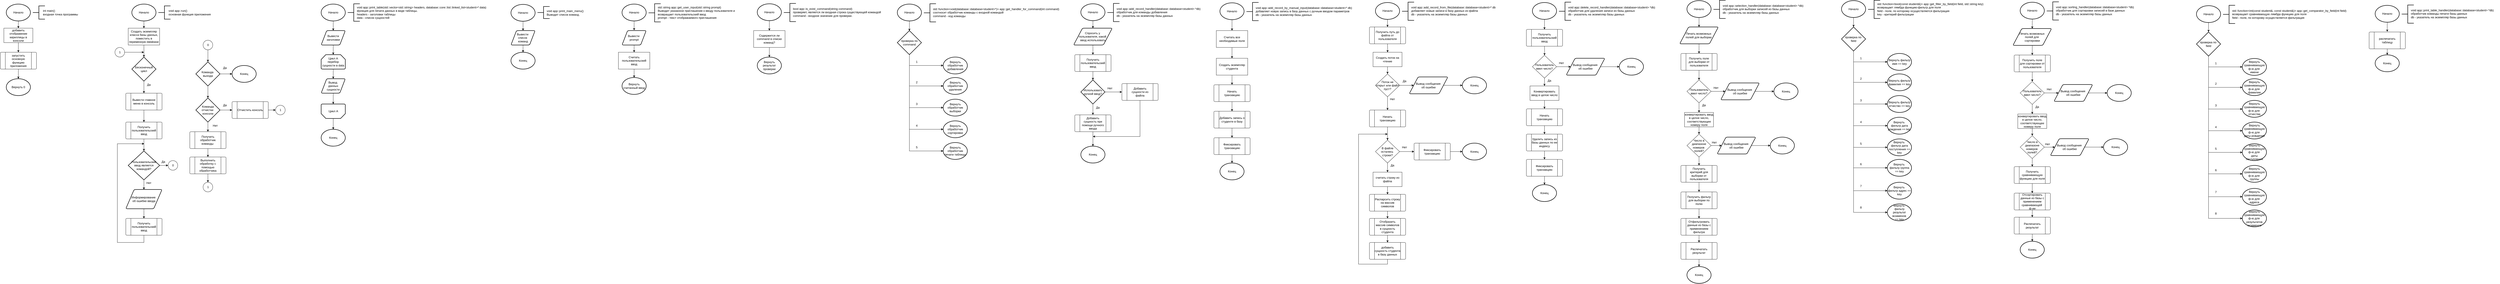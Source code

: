 <mxfile version="25.0.3">
  <diagram name="Страница — 1" id="cUfqGJwjNm0cOZ4kXAIu">
    <mxGraphModel dx="876" dy="763" grid="1" gridSize="10" guides="1" tooltips="1" connect="1" arrows="1" fold="1" page="1" pageScale="1" pageWidth="827" pageHeight="1169" math="0" shadow="0">
      <root>
        <mxCell id="0" />
        <mxCell id="1" parent="0" />
        <mxCell id="xAoyxgb6jSzbuYU69Xkm-6" value="" style="edgeStyle=orthogonalEdgeStyle;rounded=0;orthogonalLoop=1;jettySize=auto;html=1;" parent="1" source="xAoyxgb6jSzbuYU69Xkm-1" target="xAoyxgb6jSzbuYU69Xkm-5" edge="1">
          <mxGeometry relative="1" as="geometry" />
        </mxCell>
        <mxCell id="xAoyxgb6jSzbuYU69Xkm-1" value="Начало" style="strokeWidth=2;html=1;shape=mxgraph.flowchart.start_2;whiteSpace=wrap;" parent="1" vertex="1">
          <mxGeometry x="350" y="60" width="100" height="70" as="geometry" />
        </mxCell>
        <mxCell id="xAoyxgb6jSzbuYU69Xkm-2" value="" style="strokeWidth=2;html=1;shape=mxgraph.flowchart.annotation_2;align=left;labelPosition=right;pointerEvents=1;" parent="1" vertex="1">
          <mxGeometry x="460" y="67.5" width="50" height="55" as="geometry" />
        </mxCell>
        <mxCell id="xAoyxgb6jSzbuYU69Xkm-3" value="int main()&lt;div&gt;входная точка программы&lt;/div&gt;" style="text;html=1;align=left;verticalAlign=middle;resizable=0;points=[];autosize=1;strokeColor=none;fillColor=none;" parent="1" vertex="1">
          <mxGeometry x="500" y="75" width="170" height="40" as="geometry" />
        </mxCell>
        <mxCell id="xAoyxgb6jSzbuYU69Xkm-8" value="" style="edgeStyle=orthogonalEdgeStyle;rounded=0;orthogonalLoop=1;jettySize=auto;html=1;" parent="1" source="xAoyxgb6jSzbuYU69Xkm-5" target="xAoyxgb6jSzbuYU69Xkm-7" edge="1">
          <mxGeometry relative="1" as="geometry" />
        </mxCell>
        <mxCell id="xAoyxgb6jSzbuYU69Xkm-5" value="добавить отображение кириллицы в консоли" style="rounded=0;whiteSpace=wrap;html=1;" parent="1" vertex="1">
          <mxGeometry x="340" y="160" width="120" height="60" as="geometry" />
        </mxCell>
        <mxCell id="xAoyxgb6jSzbuYU69Xkm-10" value="" style="edgeStyle=orthogonalEdgeStyle;rounded=0;orthogonalLoop=1;jettySize=auto;html=1;" parent="1" source="xAoyxgb6jSzbuYU69Xkm-7" target="xAoyxgb6jSzbuYU69Xkm-9" edge="1">
          <mxGeometry relative="1" as="geometry" />
        </mxCell>
        <mxCell id="xAoyxgb6jSzbuYU69Xkm-7" value="запустить основную функцию приложения" style="verticalLabelPosition=middle;verticalAlign=middle;html=1;shape=process;whiteSpace=wrap;rounded=1;size=0.14;arcSize=6;labelPosition=center;align=center;" parent="1" vertex="1">
          <mxGeometry x="325" y="260" width="150" height="70" as="geometry" />
        </mxCell>
        <mxCell id="xAoyxgb6jSzbuYU69Xkm-9" value="Вернуть 0" style="strokeWidth=2;html=1;shape=mxgraph.flowchart.start_2;whiteSpace=wrap;" parent="1" vertex="1">
          <mxGeometry x="350" y="370" width="100" height="70" as="geometry" />
        </mxCell>
        <mxCell id="xAoyxgb6jSzbuYU69Xkm-11" value="" style="edgeStyle=orthogonalEdgeStyle;rounded=0;orthogonalLoop=1;jettySize=auto;html=1;" parent="1" source="xAoyxgb6jSzbuYU69Xkm-12" edge="1">
          <mxGeometry relative="1" as="geometry">
            <mxPoint x="920" y="160" as="targetPoint" />
          </mxGeometry>
        </mxCell>
        <mxCell id="xAoyxgb6jSzbuYU69Xkm-12" value="Начало" style="strokeWidth=2;html=1;shape=mxgraph.flowchart.start_2;whiteSpace=wrap;" parent="1" vertex="1">
          <mxGeometry x="870" y="60" width="100" height="70" as="geometry" />
        </mxCell>
        <mxCell id="xAoyxgb6jSzbuYU69Xkm-13" value="" style="strokeWidth=2;html=1;shape=mxgraph.flowchart.annotation_2;align=left;labelPosition=right;pointerEvents=1;" parent="1" vertex="1">
          <mxGeometry x="980" y="67.5" width="50" height="55" as="geometry" />
        </mxCell>
        <mxCell id="xAoyxgb6jSzbuYU69Xkm-14" value="void app::run()&lt;div&gt;основная функция приложения&lt;/div&gt;" style="text;html=1;align=left;verticalAlign=middle;resizable=0;points=[];autosize=1;strokeColor=none;fillColor=none;" parent="1" vertex="1">
          <mxGeometry x="1020" y="75" width="200" height="40" as="geometry" />
        </mxCell>
        <mxCell id="xAoyxgb6jSzbuYU69Xkm-17" value="" style="edgeStyle=orthogonalEdgeStyle;rounded=0;orthogonalLoop=1;jettySize=auto;html=1;" parent="1" source="xAoyxgb6jSzbuYU69Xkm-15" target="xAoyxgb6jSzbuYU69Xkm-16" edge="1">
          <mxGeometry relative="1" as="geometry" />
        </mxCell>
        <mxCell id="xAoyxgb6jSzbuYU69Xkm-15" value="Создать экземпляр класса базы данных, поместить в переменную database" style="rounded=0;whiteSpace=wrap;html=1;" parent="1" vertex="1">
          <mxGeometry x="855" y="160" width="130" height="70" as="geometry" />
        </mxCell>
        <mxCell id="xAoyxgb6jSzbuYU69Xkm-19" value="" style="edgeStyle=orthogonalEdgeStyle;rounded=0;orthogonalLoop=1;jettySize=auto;html=1;" parent="1" source="xAoyxgb6jSzbuYU69Xkm-16" target="xAoyxgb6jSzbuYU69Xkm-18" edge="1">
          <mxGeometry relative="1" as="geometry" />
        </mxCell>
        <mxCell id="xAoyxgb6jSzbuYU69Xkm-16" value="Бесконечный цикл" style="strokeWidth=2;html=1;shape=mxgraph.flowchart.decision;whiteSpace=wrap;" parent="1" vertex="1">
          <mxGeometry x="870" y="280" width="100" height="100" as="geometry" />
        </mxCell>
        <mxCell id="xAoyxgb6jSzbuYU69Xkm-21" value="" style="edgeStyle=orthogonalEdgeStyle;rounded=0;orthogonalLoop=1;jettySize=auto;html=1;" parent="1" source="xAoyxgb6jSzbuYU69Xkm-18" target="xAoyxgb6jSzbuYU69Xkm-20" edge="1">
          <mxGeometry relative="1" as="geometry" />
        </mxCell>
        <mxCell id="xAoyxgb6jSzbuYU69Xkm-18" value="Вывести главное меню в консоль" style="verticalLabelPosition=middle;verticalAlign=middle;html=1;shape=process;whiteSpace=wrap;rounded=1;size=0.14;arcSize=6;labelPosition=center;align=center;" parent="1" vertex="1">
          <mxGeometry x="845" y="430" width="150" height="70" as="geometry" />
        </mxCell>
        <mxCell id="xAoyxgb6jSzbuYU69Xkm-23" value="" style="edgeStyle=orthogonalEdgeStyle;rounded=0;orthogonalLoop=1;jettySize=auto;html=1;" parent="1" source="xAoyxgb6jSzbuYU69Xkm-20" target="xAoyxgb6jSzbuYU69Xkm-22" edge="1">
          <mxGeometry relative="1" as="geometry" />
        </mxCell>
        <mxCell id="xAoyxgb6jSzbuYU69Xkm-20" value="Получить пользовательский ввод" style="verticalLabelPosition=middle;verticalAlign=middle;html=1;shape=process;whiteSpace=wrap;rounded=1;size=0.14;arcSize=6;labelPosition=center;align=center;" parent="1" vertex="1">
          <mxGeometry x="845" y="550" width="150" height="70" as="geometry" />
        </mxCell>
        <mxCell id="xAoyxgb6jSzbuYU69Xkm-26" value="" style="edgeStyle=orthogonalEdgeStyle;rounded=0;orthogonalLoop=1;jettySize=auto;html=1;" parent="1" source="xAoyxgb6jSzbuYU69Xkm-22" target="xAoyxgb6jSzbuYU69Xkm-25" edge="1">
          <mxGeometry relative="1" as="geometry" />
        </mxCell>
        <mxCell id="xAoyxgb6jSzbuYU69Xkm-33" value="" style="edgeStyle=orthogonalEdgeStyle;rounded=0;orthogonalLoop=1;jettySize=auto;html=1;" parent="1" source="xAoyxgb6jSzbuYU69Xkm-22" target="xAoyxgb6jSzbuYU69Xkm-31" edge="1">
          <mxGeometry relative="1" as="geometry" />
        </mxCell>
        <mxCell id="xAoyxgb6jSzbuYU69Xkm-22" value="Пользовательский ввод является командой?" style="strokeWidth=2;html=1;shape=mxgraph.flowchart.decision;whiteSpace=wrap;" parent="1" vertex="1">
          <mxGeometry x="855" y="670" width="130" height="120" as="geometry" />
        </mxCell>
        <mxCell id="xAoyxgb6jSzbuYU69Xkm-24" value="Да" style="text;html=1;align=center;verticalAlign=middle;resizable=0;points=[];autosize=1;strokeColor=none;fillColor=none;" parent="1" vertex="1">
          <mxGeometry x="920" y="380" width="40" height="30" as="geometry" />
        </mxCell>
        <mxCell id="xAoyxgb6jSzbuYU69Xkm-28" value="" style="edgeStyle=orthogonalEdgeStyle;rounded=0;orthogonalLoop=1;jettySize=auto;html=1;" parent="1" source="xAoyxgb6jSzbuYU69Xkm-25" target="xAoyxgb6jSzbuYU69Xkm-27" edge="1">
          <mxGeometry relative="1" as="geometry" />
        </mxCell>
        <mxCell id="xAoyxgb6jSzbuYU69Xkm-25" value="Информирование&amp;nbsp;&lt;div&gt;об ошибке ввода&lt;/div&gt;" style="shape=parallelogram;html=1;strokeWidth=2;perimeter=parallelogramPerimeter;whiteSpace=wrap;rounded=1;arcSize=12;size=0.23;" parent="1" vertex="1">
          <mxGeometry x="845" y="830" width="150" height="80" as="geometry" />
        </mxCell>
        <mxCell id="xAoyxgb6jSzbuYU69Xkm-29" style="edgeStyle=orthogonalEdgeStyle;rounded=0;orthogonalLoop=1;jettySize=auto;html=1;" parent="1" source="xAoyxgb6jSzbuYU69Xkm-27" edge="1">
          <mxGeometry relative="1" as="geometry">
            <mxPoint x="921" y="640" as="targetPoint" />
            <Array as="points">
              <mxPoint x="920" y="1050" />
              <mxPoint x="810" y="1050" />
              <mxPoint x="810" y="640" />
            </Array>
          </mxGeometry>
        </mxCell>
        <mxCell id="xAoyxgb6jSzbuYU69Xkm-27" value="Получить пользовательский ввод" style="verticalLabelPosition=middle;verticalAlign=middle;html=1;shape=process;whiteSpace=wrap;rounded=1;size=0.14;arcSize=6;labelPosition=center;align=center;" parent="1" vertex="1">
          <mxGeometry x="845" y="950" width="150" height="70" as="geometry" />
        </mxCell>
        <mxCell id="xAoyxgb6jSzbuYU69Xkm-30" value="Нет" style="text;html=1;align=center;verticalAlign=middle;resizable=0;points=[];autosize=1;strokeColor=none;fillColor=none;" parent="1" vertex="1">
          <mxGeometry x="920" y="788" width="40" height="30" as="geometry" />
        </mxCell>
        <mxCell id="xAoyxgb6jSzbuYU69Xkm-31" value="0" style="verticalLabelPosition=middle;verticalAlign=middle;html=1;shape=mxgraph.flowchart.on-page_reference;labelPosition=center;align=center;" parent="1" vertex="1">
          <mxGeometry x="1020" y="710" width="40" height="40" as="geometry" />
        </mxCell>
        <mxCell id="xAoyxgb6jSzbuYU69Xkm-38" value="" style="edgeStyle=orthogonalEdgeStyle;rounded=0;orthogonalLoop=1;jettySize=auto;html=1;" parent="1" source="xAoyxgb6jSzbuYU69Xkm-34" target="xAoyxgb6jSzbuYU69Xkm-37" edge="1">
          <mxGeometry relative="1" as="geometry" />
        </mxCell>
        <mxCell id="xAoyxgb6jSzbuYU69Xkm-34" value="0" style="verticalLabelPosition=middle;verticalAlign=middle;html=1;shape=mxgraph.flowchart.on-page_reference;labelPosition=center;align=center;" parent="1" vertex="1">
          <mxGeometry x="1165" y="210" width="40" height="40" as="geometry" />
        </mxCell>
        <mxCell id="xAoyxgb6jSzbuYU69Xkm-36" value="Да" style="text;html=1;align=center;verticalAlign=middle;resizable=0;points=[];autosize=1;strokeColor=none;fillColor=none;" parent="1" vertex="1">
          <mxGeometry x="980" y="700" width="40" height="30" as="geometry" />
        </mxCell>
        <mxCell id="xAoyxgb6jSzbuYU69Xkm-40" value="" style="edgeStyle=orthogonalEdgeStyle;rounded=0;orthogonalLoop=1;jettySize=auto;html=1;" parent="1" source="xAoyxgb6jSzbuYU69Xkm-37" target="xAoyxgb6jSzbuYU69Xkm-39" edge="1">
          <mxGeometry relative="1" as="geometry" />
        </mxCell>
        <mxCell id="xAoyxgb6jSzbuYU69Xkm-43" value="" style="edgeStyle=orthogonalEdgeStyle;rounded=0;orthogonalLoop=1;jettySize=auto;html=1;" parent="1" source="xAoyxgb6jSzbuYU69Xkm-37" target="xAoyxgb6jSzbuYU69Xkm-42" edge="1">
          <mxGeometry relative="1" as="geometry" />
        </mxCell>
        <mxCell id="xAoyxgb6jSzbuYU69Xkm-37" value="Команда&amp;nbsp;&lt;div&gt;выхода&lt;/div&gt;" style="strokeWidth=2;html=1;shape=mxgraph.flowchart.decision;whiteSpace=wrap;" parent="1" vertex="1">
          <mxGeometry x="1135" y="300" width="100" height="100" as="geometry" />
        </mxCell>
        <mxCell id="xAoyxgb6jSzbuYU69Xkm-39" value="Конец" style="strokeWidth=2;html=1;shape=mxgraph.flowchart.start_2;whiteSpace=wrap;" parent="1" vertex="1">
          <mxGeometry x="1285" y="315" width="100" height="70" as="geometry" />
        </mxCell>
        <mxCell id="xAoyxgb6jSzbuYU69Xkm-41" value="Да" style="text;html=1;align=center;verticalAlign=middle;resizable=0;points=[];autosize=1;strokeColor=none;fillColor=none;" parent="1" vertex="1">
          <mxGeometry x="1235" y="310" width="40" height="30" as="geometry" />
        </mxCell>
        <mxCell id="xAoyxgb6jSzbuYU69Xkm-47" value="" style="edgeStyle=orthogonalEdgeStyle;rounded=0;orthogonalLoop=1;jettySize=auto;html=1;" parent="1" source="xAoyxgb6jSzbuYU69Xkm-42" edge="1">
          <mxGeometry relative="1" as="geometry">
            <mxPoint x="1285" y="500" as="targetPoint" />
          </mxGeometry>
        </mxCell>
        <mxCell id="xAoyxgb6jSzbuYU69Xkm-55" value="" style="edgeStyle=orthogonalEdgeStyle;rounded=0;orthogonalLoop=1;jettySize=auto;html=1;" parent="1" source="xAoyxgb6jSzbuYU69Xkm-42" edge="1">
          <mxGeometry relative="1" as="geometry">
            <mxPoint x="1185" y="590" as="targetPoint" />
          </mxGeometry>
        </mxCell>
        <mxCell id="xAoyxgb6jSzbuYU69Xkm-42" value="Команда отчистки&amp;nbsp;&lt;div&gt;консоли&lt;/div&gt;" style="strokeWidth=2;html=1;shape=mxgraph.flowchart.decision;whiteSpace=wrap;" parent="1" vertex="1">
          <mxGeometry x="1135" y="450" width="100" height="100" as="geometry" />
        </mxCell>
        <mxCell id="xAoyxgb6jSzbuYU69Xkm-44" value="Нет" style="text;html=1;align=center;verticalAlign=middle;resizable=0;points=[];autosize=1;strokeColor=none;fillColor=none;" parent="1" vertex="1">
          <mxGeometry x="1195" y="550" width="40" height="30" as="geometry" />
        </mxCell>
        <mxCell id="xAoyxgb6jSzbuYU69Xkm-50" value="" style="edgeStyle=orthogonalEdgeStyle;rounded=0;orthogonalLoop=1;jettySize=auto;html=1;" parent="1" source="xAoyxgb6jSzbuYU69Xkm-48" target="xAoyxgb6jSzbuYU69Xkm-49" edge="1">
          <mxGeometry relative="1" as="geometry" />
        </mxCell>
        <mxCell id="xAoyxgb6jSzbuYU69Xkm-48" value="Отчистить консоль" style="verticalLabelPosition=middle;verticalAlign=middle;html=1;shape=process;whiteSpace=wrap;rounded=1;size=0.14;arcSize=6;labelPosition=center;align=center;" parent="1" vertex="1">
          <mxGeometry x="1285" y="465" width="150" height="70" as="geometry" />
        </mxCell>
        <mxCell id="xAoyxgb6jSzbuYU69Xkm-49" value="1" style="verticalLabelPosition=middle;verticalAlign=middle;html=1;shape=mxgraph.flowchart.on-page_reference;labelPosition=center;align=center;" parent="1" vertex="1">
          <mxGeometry x="1465" y="480" width="40" height="40" as="geometry" />
        </mxCell>
        <mxCell id="xAoyxgb6jSzbuYU69Xkm-52" style="edgeStyle=orthogonalEdgeStyle;rounded=0;orthogonalLoop=1;jettySize=auto;html=1;" parent="1" source="xAoyxgb6jSzbuYU69Xkm-51" edge="1">
          <mxGeometry relative="1" as="geometry">
            <mxPoint x="920" y="260" as="targetPoint" />
          </mxGeometry>
        </mxCell>
        <mxCell id="xAoyxgb6jSzbuYU69Xkm-51" value="1" style="verticalLabelPosition=middle;verticalAlign=middle;html=1;shape=mxgraph.flowchart.on-page_reference;labelPosition=center;align=center;" parent="1" vertex="1">
          <mxGeometry x="800" y="240" width="40" height="40" as="geometry" />
        </mxCell>
        <mxCell id="xAoyxgb6jSzbuYU69Xkm-54" value="Да" style="text;html=1;align=center;verticalAlign=middle;resizable=0;points=[];autosize=1;strokeColor=none;fillColor=none;" parent="1" vertex="1">
          <mxGeometry x="1235" y="465" width="40" height="30" as="geometry" />
        </mxCell>
        <mxCell id="xAoyxgb6jSzbuYU69Xkm-59" value="" style="edgeStyle=orthogonalEdgeStyle;rounded=0;orthogonalLoop=1;jettySize=auto;html=1;" parent="1" source="xAoyxgb6jSzbuYU69Xkm-56" target="xAoyxgb6jSzbuYU69Xkm-58" edge="1">
          <mxGeometry relative="1" as="geometry" />
        </mxCell>
        <mxCell id="xAoyxgb6jSzbuYU69Xkm-56" value="Получить обработчик команды&amp;nbsp;" style="verticalLabelPosition=middle;verticalAlign=middle;html=1;shape=process;whiteSpace=wrap;rounded=1;size=0.14;arcSize=6;labelPosition=center;align=center;" parent="1" vertex="1">
          <mxGeometry x="1110" y="590" width="150" height="70" as="geometry" />
        </mxCell>
        <mxCell id="xAoyxgb6jSzbuYU69Xkm-61" value="" style="edgeStyle=orthogonalEdgeStyle;rounded=0;orthogonalLoop=1;jettySize=auto;html=1;" parent="1" source="xAoyxgb6jSzbuYU69Xkm-58" target="xAoyxgb6jSzbuYU69Xkm-60" edge="1">
          <mxGeometry relative="1" as="geometry" />
        </mxCell>
        <mxCell id="xAoyxgb6jSzbuYU69Xkm-58" value="Выполнить обработку с помощью обработчика" style="verticalLabelPosition=middle;verticalAlign=middle;html=1;shape=process;whiteSpace=wrap;rounded=1;size=0.14;arcSize=6;labelPosition=center;align=center;" parent="1" vertex="1">
          <mxGeometry x="1110" y="695" width="150" height="70" as="geometry" />
        </mxCell>
        <mxCell id="xAoyxgb6jSzbuYU69Xkm-60" value="1" style="verticalLabelPosition=middle;verticalAlign=middle;html=1;shape=mxgraph.flowchart.on-page_reference;labelPosition=center;align=center;" parent="1" vertex="1">
          <mxGeometry x="1165" y="800" width="40" height="40" as="geometry" />
        </mxCell>
        <mxCell id="xAoyxgb6jSzbuYU69Xkm-66" value="" style="edgeStyle=orthogonalEdgeStyle;rounded=0;orthogonalLoop=1;jettySize=auto;html=1;" parent="1" source="xAoyxgb6jSzbuYU69Xkm-62" target="xAoyxgb6jSzbuYU69Xkm-65" edge="1">
          <mxGeometry relative="1" as="geometry" />
        </mxCell>
        <mxCell id="xAoyxgb6jSzbuYU69Xkm-62" value="Начало" style="strokeWidth=2;html=1;shape=mxgraph.flowchart.start_2;whiteSpace=wrap;" parent="1" vertex="1">
          <mxGeometry x="1654" y="60" width="100" height="70" as="geometry" />
        </mxCell>
        <mxCell id="xAoyxgb6jSzbuYU69Xkm-63" value="" style="strokeWidth=2;html=1;shape=mxgraph.flowchart.annotation_2;align=left;labelPosition=right;pointerEvents=1;" parent="1" vertex="1">
          <mxGeometry x="1764" y="58.75" width="50" height="72.5" as="geometry" />
        </mxCell>
        <mxCell id="xAoyxgb6jSzbuYU69Xkm-64" value="void app::print_table(std::vector&amp;lt;std::string&amp;gt; headers, database::core::list::linked_list&amp;lt;student&amp;gt;* data)&lt;div&gt;функция для печати данных в виде таблицы.&lt;/div&gt;&lt;div&gt;headers - заголовки таблицы&lt;/div&gt;&lt;div&gt;data - список сущностей&lt;/div&gt;" style="text;html=1;align=left;verticalAlign=middle;resizable=0;points=[];autosize=1;strokeColor=none;fillColor=none;" parent="1" vertex="1">
          <mxGeometry x="1800" y="60" width="560" height="70" as="geometry" />
        </mxCell>
        <mxCell id="xAoyxgb6jSzbuYU69Xkm-68" value="" style="edgeStyle=orthogonalEdgeStyle;rounded=0;orthogonalLoop=1;jettySize=auto;html=1;" parent="1" source="xAoyxgb6jSzbuYU69Xkm-65" target="xAoyxgb6jSzbuYU69Xkm-67" edge="1">
          <mxGeometry relative="1" as="geometry" />
        </mxCell>
        <mxCell id="xAoyxgb6jSzbuYU69Xkm-65" value="Вывести заголовки" style="shape=parallelogram;html=1;strokeWidth=2;perimeter=parallelogramPerimeter;whiteSpace=wrap;rounded=1;arcSize=12;size=0.23;" parent="1" vertex="1">
          <mxGeometry x="1654" y="170" width="100" height="60" as="geometry" />
        </mxCell>
        <mxCell id="xAoyxgb6jSzbuYU69Xkm-70" value="" style="edgeStyle=orthogonalEdgeStyle;rounded=0;orthogonalLoop=1;jettySize=auto;html=1;" parent="1" source="xAoyxgb6jSzbuYU69Xkm-67" target="xAoyxgb6jSzbuYU69Xkm-69" edge="1">
          <mxGeometry relative="1" as="geometry" />
        </mxCell>
        <mxCell id="xAoyxgb6jSzbuYU69Xkm-67" value="Цикл A&lt;div&gt;перебор сущности в data&lt;/div&gt;" style="strokeWidth=2;html=1;shape=mxgraph.flowchart.loop_limit;whiteSpace=wrap;" parent="1" vertex="1">
          <mxGeometry x="1654" y="270" width="100" height="60" as="geometry" />
        </mxCell>
        <mxCell id="xAoyxgb6jSzbuYU69Xkm-69" value="Вывод&amp;nbsp;&lt;div&gt;данных сущности&lt;/div&gt;" style="shape=parallelogram;html=1;strokeWidth=2;perimeter=parallelogramPerimeter;whiteSpace=wrap;rounded=1;arcSize=12;size=0.23;" parent="1" vertex="1">
          <mxGeometry x="1654" y="370" width="100" height="60" as="geometry" />
        </mxCell>
        <mxCell id="xAoyxgb6jSzbuYU69Xkm-74" style="edgeStyle=orthogonalEdgeStyle;rounded=0;orthogonalLoop=1;jettySize=auto;html=1;entryX=0.5;entryY=1;entryDx=0;entryDy=0;entryPerimeter=0;" parent="1" source="xAoyxgb6jSzbuYU69Xkm-69" target="xAoyxgb6jSzbuYU69Xkm-71" edge="1">
          <mxGeometry relative="1" as="geometry" />
        </mxCell>
        <mxCell id="xAoyxgb6jSzbuYU69Xkm-75" value="" style="group" parent="1" vertex="1" connectable="0">
          <mxGeometry x="1654" y="475" width="100" height="60" as="geometry" />
        </mxCell>
        <mxCell id="xAoyxgb6jSzbuYU69Xkm-71" value="" style="strokeWidth=2;html=1;shape=mxgraph.flowchart.loop_limit;whiteSpace=wrap;rotation=-180;" parent="xAoyxgb6jSzbuYU69Xkm-75" vertex="1">
          <mxGeometry width="100" height="60" as="geometry" />
        </mxCell>
        <mxCell id="xAoyxgb6jSzbuYU69Xkm-72" value="Цикл А" style="text;html=1;align=center;verticalAlign=middle;resizable=0;points=[];autosize=1;strokeColor=none;fillColor=none;" parent="xAoyxgb6jSzbuYU69Xkm-75" vertex="1">
          <mxGeometry x="20" y="15" width="60" height="30" as="geometry" />
        </mxCell>
        <mxCell id="xAoyxgb6jSzbuYU69Xkm-76" value="Конец" style="strokeWidth=2;html=1;shape=mxgraph.flowchart.start_2;whiteSpace=wrap;" parent="1" vertex="1">
          <mxGeometry x="1654" y="580" width="100" height="70" as="geometry" />
        </mxCell>
        <mxCell id="xAoyxgb6jSzbuYU69Xkm-77" value="" style="edgeStyle=orthogonalEdgeStyle;rounded=0;orthogonalLoop=1;jettySize=auto;html=1;" parent="1" source="xAoyxgb6jSzbuYU69Xkm-71" target="xAoyxgb6jSzbuYU69Xkm-76" edge="1">
          <mxGeometry relative="1" as="geometry" />
        </mxCell>
        <mxCell id="xAoyxgb6jSzbuYU69Xkm-82" value="" style="edgeStyle=orthogonalEdgeStyle;rounded=0;orthogonalLoop=1;jettySize=auto;html=1;" parent="1" source="xAoyxgb6jSzbuYU69Xkm-78" target="xAoyxgb6jSzbuYU69Xkm-81" edge="1">
          <mxGeometry relative="1" as="geometry" />
        </mxCell>
        <mxCell id="xAoyxgb6jSzbuYU69Xkm-78" value="Начало" style="strokeWidth=2;html=1;shape=mxgraph.flowchart.start_2;whiteSpace=wrap;" parent="1" vertex="1">
          <mxGeometry x="2440" y="61.25" width="100" height="70" as="geometry" />
        </mxCell>
        <mxCell id="xAoyxgb6jSzbuYU69Xkm-79" value="" style="strokeWidth=2;html=1;shape=mxgraph.flowchart.annotation_2;align=left;labelPosition=right;pointerEvents=1;" parent="1" vertex="1">
          <mxGeometry x="2550" y="70" width="50" height="50" as="geometry" />
        </mxCell>
        <mxCell id="xAoyxgb6jSzbuYU69Xkm-80" value="void app::print_main_menu()&lt;div&gt;Выводит список команд.&lt;/div&gt;" style="text;html=1;align=left;verticalAlign=middle;resizable=0;points=[];autosize=1;strokeColor=none;fillColor=none;" parent="1" vertex="1">
          <mxGeometry x="2586" y="76.25" width="180" height="40" as="geometry" />
        </mxCell>
        <mxCell id="xAoyxgb6jSzbuYU69Xkm-84" value="" style="edgeStyle=orthogonalEdgeStyle;rounded=0;orthogonalLoop=1;jettySize=auto;html=1;" parent="1" source="xAoyxgb6jSzbuYU69Xkm-81" target="xAoyxgb6jSzbuYU69Xkm-83" edge="1">
          <mxGeometry relative="1" as="geometry" />
        </mxCell>
        <mxCell id="xAoyxgb6jSzbuYU69Xkm-81" value="Вывести&amp;nbsp;&lt;div&gt;список&amp;nbsp;&lt;/div&gt;&lt;div&gt;команд&lt;/div&gt;" style="shape=parallelogram;html=1;strokeWidth=2;perimeter=parallelogramPerimeter;whiteSpace=wrap;rounded=1;arcSize=12;size=0.23;" parent="1" vertex="1">
          <mxGeometry x="2440" y="170" width="100" height="60" as="geometry" />
        </mxCell>
        <mxCell id="xAoyxgb6jSzbuYU69Xkm-83" value="Конец" style="strokeWidth=2;html=1;shape=mxgraph.flowchart.start_2;whiteSpace=wrap;" parent="1" vertex="1">
          <mxGeometry x="2440" y="260" width="100" height="70" as="geometry" />
        </mxCell>
        <mxCell id="xAoyxgb6jSzbuYU69Xkm-85" value="" style="edgeStyle=orthogonalEdgeStyle;rounded=0;orthogonalLoop=1;jettySize=auto;html=1;" parent="1" source="xAoyxgb6jSzbuYU69Xkm-86" edge="1">
          <mxGeometry relative="1" as="geometry">
            <mxPoint x="2950" y="168.75" as="targetPoint" />
          </mxGeometry>
        </mxCell>
        <mxCell id="xAoyxgb6jSzbuYU69Xkm-86" value="Начало" style="strokeWidth=2;html=1;shape=mxgraph.flowchart.start_2;whiteSpace=wrap;" parent="1" vertex="1">
          <mxGeometry x="2900" y="60" width="100" height="70" as="geometry" />
        </mxCell>
        <mxCell id="xAoyxgb6jSzbuYU69Xkm-87" value="" style="strokeWidth=2;html=1;shape=mxgraph.flowchart.annotation_2;align=left;labelPosition=right;pointerEvents=1;" parent="1" vertex="1">
          <mxGeometry x="3010" y="58.44" width="50" height="75.62" as="geometry" />
        </mxCell>
        <mxCell id="xAoyxgb6jSzbuYU69Xkm-88" value="std::string app::get_user_input(std::string prompt)&lt;br&gt;&lt;div&gt;Выводит указанное приглашение к вводу пользователя и&amp;nbsp;&lt;/div&gt;&lt;div&gt;возвращает пользовательский ввод&lt;/div&gt;&lt;div&gt;prompt - текст отображаемого приглашения&lt;/div&gt;" style="text;html=1;align=left;verticalAlign=middle;resizable=0;points=[];autosize=1;strokeColor=none;fillColor=none;" parent="1" vertex="1">
          <mxGeometry x="3046" y="60" width="350" height="70" as="geometry" />
        </mxCell>
        <mxCell id="xAoyxgb6jSzbuYU69Xkm-91" value="" style="edgeStyle=orthogonalEdgeStyle;rounded=0;orthogonalLoop=1;jettySize=auto;html=1;" parent="1" source="xAoyxgb6jSzbuYU69Xkm-89" target="xAoyxgb6jSzbuYU69Xkm-90" edge="1">
          <mxGeometry relative="1" as="geometry" />
        </mxCell>
        <mxCell id="xAoyxgb6jSzbuYU69Xkm-89" value="Вывести&amp;nbsp;&lt;div&gt;prompt&lt;/div&gt;" style="shape=parallelogram;html=1;strokeWidth=2;perimeter=parallelogramPerimeter;whiteSpace=wrap;rounded=1;arcSize=12;size=0.23;" parent="1" vertex="1">
          <mxGeometry x="2900" y="170" width="100" height="60" as="geometry" />
        </mxCell>
        <mxCell id="xAoyxgb6jSzbuYU69Xkm-93" value="" style="edgeStyle=orthogonalEdgeStyle;rounded=0;orthogonalLoop=1;jettySize=auto;html=1;" parent="1" source="xAoyxgb6jSzbuYU69Xkm-90" target="xAoyxgb6jSzbuYU69Xkm-92" edge="1">
          <mxGeometry relative="1" as="geometry" />
        </mxCell>
        <mxCell id="xAoyxgb6jSzbuYU69Xkm-90" value="Считать пользовательский ввод" style="rounded=0;whiteSpace=wrap;html=1;" parent="1" vertex="1">
          <mxGeometry x="2885" y="260" width="130" height="70" as="geometry" />
        </mxCell>
        <mxCell id="xAoyxgb6jSzbuYU69Xkm-92" value="Вернуть считанный ввод" style="strokeWidth=2;html=1;shape=mxgraph.flowchart.start_2;whiteSpace=wrap;" parent="1" vertex="1">
          <mxGeometry x="2900" y="365" width="100" height="70" as="geometry" />
        </mxCell>
        <mxCell id="xAoyxgb6jSzbuYU69Xkm-99" value="" style="edgeStyle=orthogonalEdgeStyle;rounded=0;orthogonalLoop=1;jettySize=auto;html=1;" parent="1" source="xAoyxgb6jSzbuYU69Xkm-94" target="xAoyxgb6jSzbuYU69Xkm-98" edge="1">
          <mxGeometry relative="1" as="geometry" />
        </mxCell>
        <mxCell id="xAoyxgb6jSzbuYU69Xkm-94" value="Начало" style="strokeWidth=2;html=1;shape=mxgraph.flowchart.start_2;whiteSpace=wrap;" parent="1" vertex="1">
          <mxGeometry x="3460" y="58.75" width="100" height="70" as="geometry" />
        </mxCell>
        <mxCell id="xAoyxgb6jSzbuYU69Xkm-95" value="" style="strokeWidth=2;html=1;shape=mxgraph.flowchart.annotation_2;align=left;labelPosition=right;pointerEvents=1;" parent="1" vertex="1">
          <mxGeometry x="3570" y="57.19" width="50" height="75.62" as="geometry" />
        </mxCell>
        <mxCell id="xAoyxgb6jSzbuYU69Xkm-96" value="bool app::is_exist_command(string command)&lt;br&gt;&lt;div&gt;проверяет, является ли входная строка существующей командой&lt;/div&gt;&lt;div&gt;command - входное значение для проверки.&lt;/div&gt;" style="text;html=1;align=left;verticalAlign=middle;resizable=0;points=[];autosize=1;strokeColor=none;fillColor=none;" parent="1" vertex="1">
          <mxGeometry x="3606" y="63.75" width="390" height="60" as="geometry" />
        </mxCell>
        <mxCell id="xAoyxgb6jSzbuYU69Xkm-101" value="" style="edgeStyle=orthogonalEdgeStyle;rounded=0;orthogonalLoop=1;jettySize=auto;html=1;" parent="1" source="xAoyxgb6jSzbuYU69Xkm-98" target="xAoyxgb6jSzbuYU69Xkm-100" edge="1">
          <mxGeometry relative="1" as="geometry" />
        </mxCell>
        <mxCell id="xAoyxgb6jSzbuYU69Xkm-98" value="Содержится ли command в списке команд?" style="rounded=0;whiteSpace=wrap;html=1;" parent="1" vertex="1">
          <mxGeometry x="3445" y="170" width="130" height="70" as="geometry" />
        </mxCell>
        <mxCell id="xAoyxgb6jSzbuYU69Xkm-100" value="Вернуть результат проверки" style="strokeWidth=2;html=1;shape=mxgraph.flowchart.start_2;whiteSpace=wrap;" parent="1" vertex="1">
          <mxGeometry x="3460" y="280" width="100" height="70" as="geometry" />
        </mxCell>
        <mxCell id="xAoyxgb6jSzbuYU69Xkm-102" value="" style="edgeStyle=orthogonalEdgeStyle;rounded=0;orthogonalLoop=1;jettySize=auto;html=1;" parent="1" source="xAoyxgb6jSzbuYU69Xkm-103" edge="1">
          <mxGeometry relative="1" as="geometry">
            <mxPoint x="4090" y="171.25" as="targetPoint" />
          </mxGeometry>
        </mxCell>
        <mxCell id="xAoyxgb6jSzbuYU69Xkm-103" value="Начало" style="strokeWidth=2;html=1;shape=mxgraph.flowchart.start_2;whiteSpace=wrap;" parent="1" vertex="1">
          <mxGeometry x="4040" y="60" width="100" height="70" as="geometry" />
        </mxCell>
        <mxCell id="xAoyxgb6jSzbuYU69Xkm-104" value="" style="strokeWidth=2;html=1;shape=mxgraph.flowchart.annotation_2;align=left;labelPosition=right;pointerEvents=1;" parent="1" vertex="1">
          <mxGeometry x="4150" y="58.44" width="50" height="75.62" as="geometry" />
        </mxCell>
        <mxCell id="xAoyxgb6jSzbuYU69Xkm-105" value="std::function&amp;lt;void(database::database&amp;lt;student&amp;gt;*)&amp;gt; app::get_handler_for_command(int command)&lt;br&gt;&lt;div&gt;соотносит обработчик команды с входной командой&lt;/div&gt;&lt;div&gt;command - код команды&amp;nbsp;&lt;/div&gt;" style="text;html=1;align=left;verticalAlign=middle;resizable=0;points=[];autosize=1;strokeColor=none;fillColor=none;" parent="1" vertex="1">
          <mxGeometry x="4186" y="65" width="550" height="60" as="geometry" />
        </mxCell>
        <mxCell id="xAoyxgb6jSzbuYU69Xkm-106" value="проверка по command" style="strokeWidth=2;html=1;shape=mxgraph.flowchart.decision;whiteSpace=wrap;" parent="1" vertex="1">
          <mxGeometry x="4040" y="170" width="100" height="100" as="geometry" />
        </mxCell>
        <mxCell id="xAoyxgb6jSzbuYU69Xkm-107" value="Вернуть обработчик добавления" style="strokeWidth=2;html=1;shape=mxgraph.flowchart.start_2;whiteSpace=wrap;" parent="1" vertex="1">
          <mxGeometry x="4230" y="280" width="100" height="70" as="geometry" />
        </mxCell>
        <mxCell id="xAoyxgb6jSzbuYU69Xkm-108" style="edgeStyle=orthogonalEdgeStyle;rounded=0;orthogonalLoop=1;jettySize=auto;html=1;entryX=0;entryY=0.5;entryDx=0;entryDy=0;entryPerimeter=0;" parent="1" source="xAoyxgb6jSzbuYU69Xkm-106" target="xAoyxgb6jSzbuYU69Xkm-107" edge="1">
          <mxGeometry relative="1" as="geometry">
            <Array as="points">
              <mxPoint x="4090" y="315" />
            </Array>
          </mxGeometry>
        </mxCell>
        <mxCell id="xAoyxgb6jSzbuYU69Xkm-109" value="Вернуть обработчик удаления" style="strokeWidth=2;html=1;shape=mxgraph.flowchart.start_2;whiteSpace=wrap;" parent="1" vertex="1">
          <mxGeometry x="4230" y="365" width="100" height="70" as="geometry" />
        </mxCell>
        <mxCell id="xAoyxgb6jSzbuYU69Xkm-110" style="edgeStyle=orthogonalEdgeStyle;rounded=0;orthogonalLoop=1;jettySize=auto;html=1;entryX=0;entryY=0.5;entryDx=0;entryDy=0;entryPerimeter=0;" parent="1" target="xAoyxgb6jSzbuYU69Xkm-109" edge="1">
          <mxGeometry relative="1" as="geometry">
            <mxPoint x="4090" y="310" as="sourcePoint" />
            <Array as="points">
              <mxPoint x="4090" y="400" />
            </Array>
          </mxGeometry>
        </mxCell>
        <mxCell id="xAoyxgb6jSzbuYU69Xkm-111" value="Вернуть обработчик выборки" style="strokeWidth=2;html=1;shape=mxgraph.flowchart.start_2;whiteSpace=wrap;" parent="1" vertex="1">
          <mxGeometry x="4230" y="455" width="100" height="70" as="geometry" />
        </mxCell>
        <mxCell id="xAoyxgb6jSzbuYU69Xkm-112" style="edgeStyle=orthogonalEdgeStyle;rounded=0;orthogonalLoop=1;jettySize=auto;html=1;entryX=0;entryY=0.5;entryDx=0;entryDy=0;entryPerimeter=0;" parent="1" target="xAoyxgb6jSzbuYU69Xkm-111" edge="1">
          <mxGeometry relative="1" as="geometry">
            <mxPoint x="4090" y="400" as="sourcePoint" />
            <Array as="points">
              <mxPoint x="4090" y="490" />
            </Array>
          </mxGeometry>
        </mxCell>
        <mxCell id="xAoyxgb6jSzbuYU69Xkm-113" value="Вернуть обработчик сортировки" style="strokeWidth=2;html=1;shape=mxgraph.flowchart.start_2;whiteSpace=wrap;" parent="1" vertex="1">
          <mxGeometry x="4230" y="545" width="100" height="70" as="geometry" />
        </mxCell>
        <mxCell id="xAoyxgb6jSzbuYU69Xkm-114" style="edgeStyle=orthogonalEdgeStyle;rounded=0;orthogonalLoop=1;jettySize=auto;html=1;entryX=0;entryY=0.5;entryDx=0;entryDy=0;entryPerimeter=0;" parent="1" target="xAoyxgb6jSzbuYU69Xkm-113" edge="1">
          <mxGeometry relative="1" as="geometry">
            <mxPoint x="4090" y="490" as="sourcePoint" />
            <Array as="points">
              <mxPoint x="4090" y="580" />
            </Array>
          </mxGeometry>
        </mxCell>
        <mxCell id="xAoyxgb6jSzbuYU69Xkm-115" value="Вернуть обработчик печати таблицы" style="strokeWidth=2;html=1;shape=mxgraph.flowchart.start_2;whiteSpace=wrap;" parent="1" vertex="1">
          <mxGeometry x="4230" y="635" width="100" height="70" as="geometry" />
        </mxCell>
        <mxCell id="xAoyxgb6jSzbuYU69Xkm-116" style="edgeStyle=orthogonalEdgeStyle;rounded=0;orthogonalLoop=1;jettySize=auto;html=1;entryX=0;entryY=0.5;entryDx=0;entryDy=0;entryPerimeter=0;" parent="1" target="xAoyxgb6jSzbuYU69Xkm-115" edge="1">
          <mxGeometry relative="1" as="geometry">
            <mxPoint x="4090" y="580" as="sourcePoint" />
            <Array as="points">
              <mxPoint x="4090" y="670" />
            </Array>
          </mxGeometry>
        </mxCell>
        <mxCell id="xAoyxgb6jSzbuYU69Xkm-117" value="1" style="text;html=1;align=center;verticalAlign=middle;resizable=0;points=[];autosize=1;strokeColor=none;fillColor=none;" parent="1" vertex="1">
          <mxGeometry x="4105" y="285" width="30" height="30" as="geometry" />
        </mxCell>
        <mxCell id="xAoyxgb6jSzbuYU69Xkm-118" value="2" style="text;html=1;align=center;verticalAlign=middle;resizable=0;points=[];autosize=1;strokeColor=none;fillColor=none;" parent="1" vertex="1">
          <mxGeometry x="4105" y="370" width="30" height="30" as="geometry" />
        </mxCell>
        <mxCell id="xAoyxgb6jSzbuYU69Xkm-119" value="3" style="text;html=1;align=center;verticalAlign=middle;resizable=0;points=[];autosize=1;strokeColor=none;fillColor=none;" parent="1" vertex="1">
          <mxGeometry x="4105" y="460" width="30" height="30" as="geometry" />
        </mxCell>
        <mxCell id="xAoyxgb6jSzbuYU69Xkm-120" value="4" style="text;html=1;align=center;verticalAlign=middle;resizable=0;points=[];autosize=1;strokeColor=none;fillColor=none;" parent="1" vertex="1">
          <mxGeometry x="4105" y="550" width="30" height="30" as="geometry" />
        </mxCell>
        <mxCell id="xAoyxgb6jSzbuYU69Xkm-121" value="5" style="text;html=1;align=center;verticalAlign=middle;resizable=0;points=[];autosize=1;strokeColor=none;fillColor=none;" parent="1" vertex="1">
          <mxGeometry x="4105" y="640" width="30" height="30" as="geometry" />
        </mxCell>
        <mxCell id="xAoyxgb6jSzbuYU69Xkm-126" value="" style="edgeStyle=orthogonalEdgeStyle;rounded=0;orthogonalLoop=1;jettySize=auto;html=1;" parent="1" source="xAoyxgb6jSzbuYU69Xkm-122" target="xAoyxgb6jSzbuYU69Xkm-125" edge="1">
          <mxGeometry relative="1" as="geometry" />
        </mxCell>
        <mxCell id="xAoyxgb6jSzbuYU69Xkm-122" value="Начало" style="strokeWidth=2;html=1;shape=mxgraph.flowchart.start_2;whiteSpace=wrap;" parent="1" vertex="1">
          <mxGeometry x="4800" y="58.75" width="100" height="70" as="geometry" />
        </mxCell>
        <mxCell id="xAoyxgb6jSzbuYU69Xkm-123" value="" style="strokeWidth=2;html=1;shape=mxgraph.flowchart.annotation_2;align=left;labelPosition=right;pointerEvents=1;" parent="1" vertex="1">
          <mxGeometry x="4910" y="57.19" width="50" height="75.62" as="geometry" />
        </mxCell>
        <mxCell id="xAoyxgb6jSzbuYU69Xkm-124" value="void app::add_record_handler(database::database&amp;lt;student&amp;gt; *db)&lt;br&gt;&lt;div&gt;обработчик для команды добавления&lt;/div&gt;&lt;div&gt;db - указатель на экземпляр базы данных&lt;/div&gt;" style="text;html=1;align=left;verticalAlign=middle;resizable=0;points=[];autosize=1;strokeColor=none;fillColor=none;" parent="1" vertex="1">
          <mxGeometry x="4946" y="63.75" width="370" height="60" as="geometry" />
        </mxCell>
        <mxCell id="xAoyxgb6jSzbuYU69Xkm-165" value="" style="edgeStyle=orthogonalEdgeStyle;rounded=0;orthogonalLoop=1;jettySize=auto;html=1;" parent="1" source="xAoyxgb6jSzbuYU69Xkm-125" edge="1">
          <mxGeometry relative="1" as="geometry">
            <mxPoint x="4850" y="270" as="targetPoint" />
          </mxGeometry>
        </mxCell>
        <mxCell id="xAoyxgb6jSzbuYU69Xkm-125" value="Спросить у&amp;nbsp;&lt;div&gt;пользователя, какой&amp;nbsp;&lt;/div&gt;&lt;div&gt;ввод использовать&lt;/div&gt;" style="shape=parallelogram;html=1;strokeWidth=2;perimeter=parallelogramPerimeter;whiteSpace=wrap;rounded=1;arcSize=12;size=0.23;" parent="1" vertex="1">
          <mxGeometry x="4770" y="160" width="160" height="70" as="geometry" />
        </mxCell>
        <mxCell id="xAoyxgb6jSzbuYU69Xkm-130" value="" style="edgeStyle=orthogonalEdgeStyle;rounded=0;orthogonalLoop=1;jettySize=auto;html=1;" parent="1" source="xAoyxgb6jSzbuYU69Xkm-127" target="xAoyxgb6jSzbuYU69Xkm-129" edge="1">
          <mxGeometry relative="1" as="geometry" />
        </mxCell>
        <mxCell id="xAoyxgb6jSzbuYU69Xkm-133" value="" style="edgeStyle=orthogonalEdgeStyle;rounded=0;orthogonalLoop=1;jettySize=auto;html=1;" parent="1" source="xAoyxgb6jSzbuYU69Xkm-127" target="xAoyxgb6jSzbuYU69Xkm-132" edge="1">
          <mxGeometry relative="1" as="geometry" />
        </mxCell>
        <mxCell id="xAoyxgb6jSzbuYU69Xkm-127" value="Использовать ручной ввод?" style="strokeWidth=2;html=1;shape=mxgraph.flowchart.decision;whiteSpace=wrap;" parent="1" vertex="1">
          <mxGeometry x="4800" y="375" width="100" height="100" as="geometry" />
        </mxCell>
        <mxCell id="xAoyxgb6jSzbuYU69Xkm-138" style="edgeStyle=orthogonalEdgeStyle;rounded=0;orthogonalLoop=1;jettySize=auto;html=1;entryX=0.5;entryY=0;entryDx=0;entryDy=0;entryPerimeter=0;" parent="1" source="xAoyxgb6jSzbuYU69Xkm-129" target="xAoyxgb6jSzbuYU69Xkm-136" edge="1">
          <mxGeometry relative="1" as="geometry">
            <mxPoint x="4845" y="615" as="targetPoint" />
          </mxGeometry>
        </mxCell>
        <mxCell id="xAoyxgb6jSzbuYU69Xkm-129" value="Добавить сущность при помощи ручного ввода" style="verticalLabelPosition=middle;verticalAlign=middle;html=1;shape=process;whiteSpace=wrap;rounded=1;size=0.14;arcSize=6;labelPosition=center;align=center;" parent="1" vertex="1">
          <mxGeometry x="4775" y="520" width="150" height="70" as="geometry" />
        </mxCell>
        <mxCell id="xAoyxgb6jSzbuYU69Xkm-131" value="Да" style="text;html=1;align=center;verticalAlign=middle;resizable=0;points=[];autosize=1;strokeColor=none;fillColor=none;" parent="1" vertex="1">
          <mxGeometry x="4850" y="475" width="40" height="30" as="geometry" />
        </mxCell>
        <mxCell id="xAoyxgb6jSzbuYU69Xkm-132" value="Добавить сущности из файла" style="verticalLabelPosition=middle;verticalAlign=middle;html=1;shape=process;whiteSpace=wrap;rounded=1;size=0.14;arcSize=6;labelPosition=center;align=center;" parent="1" vertex="1">
          <mxGeometry x="4970" y="390" width="150" height="70" as="geometry" />
        </mxCell>
        <mxCell id="xAoyxgb6jSzbuYU69Xkm-134" value="Нет" style="text;html=1;align=center;verticalAlign=middle;resizable=0;points=[];autosize=1;strokeColor=none;fillColor=none;" parent="1" vertex="1">
          <mxGeometry x="4900" y="395" width="40" height="30" as="geometry" />
        </mxCell>
        <mxCell id="xAoyxgb6jSzbuYU69Xkm-136" value="Конец" style="strokeWidth=2;html=1;shape=mxgraph.flowchart.start_2;whiteSpace=wrap;" parent="1" vertex="1">
          <mxGeometry x="4800" y="650" width="100" height="70" as="geometry" />
        </mxCell>
        <mxCell id="xAoyxgb6jSzbuYU69Xkm-137" style="edgeStyle=orthogonalEdgeStyle;rounded=0;orthogonalLoop=1;jettySize=auto;html=1;" parent="1" source="xAoyxgb6jSzbuYU69Xkm-132" edge="1">
          <mxGeometry relative="1" as="geometry">
            <mxPoint x="4850" y="610" as="targetPoint" />
            <Array as="points">
              <mxPoint x="5045" y="610" />
            </Array>
          </mxGeometry>
        </mxCell>
        <mxCell id="xAoyxgb6jSzbuYU69Xkm-170" value="" style="edgeStyle=orthogonalEdgeStyle;rounded=0;orthogonalLoop=1;jettySize=auto;html=1;" parent="1" source="xAoyxgb6jSzbuYU69Xkm-139" target="xAoyxgb6jSzbuYU69Xkm-169" edge="1">
          <mxGeometry relative="1" as="geometry" />
        </mxCell>
        <mxCell id="xAoyxgb6jSzbuYU69Xkm-139" value="Начало" style="strokeWidth=2;html=1;shape=mxgraph.flowchart.start_2;whiteSpace=wrap;" parent="1" vertex="1">
          <mxGeometry x="5376" y="54.69" width="100" height="70" as="geometry" />
        </mxCell>
        <mxCell id="xAoyxgb6jSzbuYU69Xkm-140" value="" style="strokeWidth=2;html=1;shape=mxgraph.flowchart.annotation_2;align=left;labelPosition=right;pointerEvents=1;" parent="1" vertex="1">
          <mxGeometry x="5486" y="53.13" width="50" height="75.62" as="geometry" />
        </mxCell>
        <mxCell id="xAoyxgb6jSzbuYU69Xkm-141" value="void app::add_record_by_manual_input(database::database&amp;lt;student&amp;gt;* db)&lt;br&gt;&lt;div&gt;добавляет новую запись в базу данных с ручным вводом параметров&lt;/div&gt;&lt;div&gt;db - указатель на экземпляр базы данных&lt;/div&gt;" style="text;html=1;align=left;verticalAlign=middle;resizable=0;points=[];autosize=1;strokeColor=none;fillColor=none;" parent="1" vertex="1">
          <mxGeometry x="5522" y="59.69" width="420" height="60" as="geometry" />
        </mxCell>
        <mxCell id="xAoyxgb6jSzbuYU69Xkm-168" style="edgeStyle=orthogonalEdgeStyle;rounded=0;orthogonalLoop=1;jettySize=auto;html=1;entryX=0.5;entryY=0;entryDx=0;entryDy=0;entryPerimeter=0;" parent="1" target="xAoyxgb6jSzbuYU69Xkm-127" edge="1">
          <mxGeometry relative="1" as="geometry">
            <mxPoint x="4850" y="340" as="sourcePoint" />
          </mxGeometry>
        </mxCell>
        <mxCell id="xAoyxgb6jSzbuYU69Xkm-172" value="" style="edgeStyle=orthogonalEdgeStyle;rounded=0;orthogonalLoop=1;jettySize=auto;html=1;" parent="1" source="xAoyxgb6jSzbuYU69Xkm-169" target="xAoyxgb6jSzbuYU69Xkm-171" edge="1">
          <mxGeometry relative="1" as="geometry" />
        </mxCell>
        <mxCell id="xAoyxgb6jSzbuYU69Xkm-169" value="Считать все необходимые поля" style="rounded=0;whiteSpace=wrap;html=1;" parent="1" vertex="1">
          <mxGeometry x="5361" y="170" width="130" height="70" as="geometry" />
        </mxCell>
        <mxCell id="xAoyxgb6jSzbuYU69Xkm-174" value="" style="edgeStyle=orthogonalEdgeStyle;rounded=0;orthogonalLoop=1;jettySize=auto;html=1;" parent="1" source="xAoyxgb6jSzbuYU69Xkm-171" target="xAoyxgb6jSzbuYU69Xkm-173" edge="1">
          <mxGeometry relative="1" as="geometry" />
        </mxCell>
        <mxCell id="xAoyxgb6jSzbuYU69Xkm-171" value="Создать экземпляр студента" style="rounded=0;whiteSpace=wrap;html=1;" parent="1" vertex="1">
          <mxGeometry x="5361" y="285" width="130" height="70" as="geometry" />
        </mxCell>
        <mxCell id="xAoyxgb6jSzbuYU69Xkm-176" value="" style="edgeStyle=orthogonalEdgeStyle;rounded=0;orthogonalLoop=1;jettySize=auto;html=1;" parent="1" source="xAoyxgb6jSzbuYU69Xkm-173" target="xAoyxgb6jSzbuYU69Xkm-175" edge="1">
          <mxGeometry relative="1" as="geometry" />
        </mxCell>
        <mxCell id="xAoyxgb6jSzbuYU69Xkm-173" value="Начать транзакцию" style="verticalLabelPosition=middle;verticalAlign=middle;html=1;shape=process;whiteSpace=wrap;rounded=1;size=0.14;arcSize=6;labelPosition=center;align=center;" parent="1" vertex="1">
          <mxGeometry x="5351" y="395" width="150" height="70" as="geometry" />
        </mxCell>
        <mxCell id="xAoyxgb6jSzbuYU69Xkm-178" value="" style="edgeStyle=orthogonalEdgeStyle;rounded=0;orthogonalLoop=1;jettySize=auto;html=1;" parent="1" source="xAoyxgb6jSzbuYU69Xkm-175" target="xAoyxgb6jSzbuYU69Xkm-177" edge="1">
          <mxGeometry relative="1" as="geometry" />
        </mxCell>
        <mxCell id="xAoyxgb6jSzbuYU69Xkm-175" value="Добавить запись о студенте в базу" style="verticalLabelPosition=middle;verticalAlign=middle;html=1;shape=process;whiteSpace=wrap;rounded=1;size=0.14;arcSize=6;labelPosition=center;align=center;" parent="1" vertex="1">
          <mxGeometry x="5351" y="505" width="150" height="70" as="geometry" />
        </mxCell>
        <mxCell id="xAoyxgb6jSzbuYU69Xkm-181" value="" style="edgeStyle=orthogonalEdgeStyle;rounded=0;orthogonalLoop=1;jettySize=auto;html=1;" parent="1" source="xAoyxgb6jSzbuYU69Xkm-177" target="xAoyxgb6jSzbuYU69Xkm-179" edge="1">
          <mxGeometry relative="1" as="geometry" />
        </mxCell>
        <mxCell id="xAoyxgb6jSzbuYU69Xkm-177" value="Фиксировать транзакцию" style="verticalLabelPosition=middle;verticalAlign=middle;html=1;shape=process;whiteSpace=wrap;rounded=1;size=0.14;arcSize=6;labelPosition=center;align=center;" parent="1" vertex="1">
          <mxGeometry x="5351" y="615" width="150" height="70" as="geometry" />
        </mxCell>
        <mxCell id="xAoyxgb6jSzbuYU69Xkm-179" value="Конец" style="strokeWidth=2;html=1;shape=mxgraph.flowchart.start_2;whiteSpace=wrap;" parent="1" vertex="1">
          <mxGeometry x="5376" y="720" width="100" height="70" as="geometry" />
        </mxCell>
        <mxCell id="L1JkeesPQzM-6NHfsRw6-2" value="" style="edgeStyle=orthogonalEdgeStyle;rounded=0;orthogonalLoop=1;jettySize=auto;html=1;entryX=0.5;entryY=0;entryDx=0;entryDy=0;" edge="1" parent="1" source="xAoyxgb6jSzbuYU69Xkm-182" target="L1JkeesPQzM-6NHfsRw6-67">
          <mxGeometry relative="1" as="geometry">
            <mxPoint x="6070" y="165" as="targetPoint" />
          </mxGeometry>
        </mxCell>
        <mxCell id="xAoyxgb6jSzbuYU69Xkm-182" value="Начало" style="strokeWidth=2;html=1;shape=mxgraph.flowchart.start_2;whiteSpace=wrap;" parent="1" vertex="1">
          <mxGeometry x="6020" y="53.44" width="100" height="70" as="geometry" />
        </mxCell>
        <mxCell id="xAoyxgb6jSzbuYU69Xkm-183" value="" style="strokeWidth=2;html=1;shape=mxgraph.flowchart.annotation_2;align=left;labelPosition=right;pointerEvents=1;" parent="1" vertex="1">
          <mxGeometry x="6130" y="51.88" width="50" height="75.62" as="geometry" />
        </mxCell>
        <mxCell id="xAoyxgb6jSzbuYU69Xkm-184" value="void app::add_record_from_file(database::database&amp;lt;student&amp;gt;* db&lt;br&gt;&lt;div&gt;добавляет новые записи в базу данных из файла&amp;nbsp;&lt;/div&gt;&lt;div&gt;db - указатель на экземпляр базы данных&lt;/div&gt;" style="text;html=1;align=left;verticalAlign=middle;resizable=0;points=[];autosize=1;strokeColor=none;fillColor=none;" parent="1" vertex="1">
          <mxGeometry x="6166" y="58.44" width="370" height="60" as="geometry" />
        </mxCell>
        <mxCell id="L1JkeesPQzM-6NHfsRw6-4" value="" style="edgeStyle=orthogonalEdgeStyle;rounded=0;orthogonalLoop=1;jettySize=auto;html=1;" edge="1" parent="1" target="L1JkeesPQzM-6NHfsRw6-3">
          <mxGeometry relative="1" as="geometry">
            <mxPoint x="6070" y="225" as="sourcePoint" />
          </mxGeometry>
        </mxCell>
        <mxCell id="L1JkeesPQzM-6NHfsRw6-6" value="" style="edgeStyle=orthogonalEdgeStyle;rounded=0;orthogonalLoop=1;jettySize=auto;html=1;" edge="1" parent="1" source="L1JkeesPQzM-6NHfsRw6-3" target="L1JkeesPQzM-6NHfsRw6-5">
          <mxGeometry relative="1" as="geometry" />
        </mxCell>
        <mxCell id="L1JkeesPQzM-6NHfsRw6-3" value="Создать поток на чтение" style="rounded=0;whiteSpace=wrap;html=1;" vertex="1" parent="1">
          <mxGeometry x="6010" y="260" width="120" height="60" as="geometry" />
        </mxCell>
        <mxCell id="L1JkeesPQzM-6NHfsRw6-8" value="" style="edgeStyle=orthogonalEdgeStyle;rounded=0;orthogonalLoop=1;jettySize=auto;html=1;" edge="1" parent="1" source="L1JkeesPQzM-6NHfsRw6-5" target="L1JkeesPQzM-6NHfsRw6-7">
          <mxGeometry relative="1" as="geometry" />
        </mxCell>
        <mxCell id="L1JkeesPQzM-6NHfsRw6-12" value="" style="edgeStyle=orthogonalEdgeStyle;rounded=0;orthogonalLoop=1;jettySize=auto;html=1;" edge="1" parent="1" source="L1JkeesPQzM-6NHfsRw6-5" target="L1JkeesPQzM-6NHfsRw6-11">
          <mxGeometry relative="1" as="geometry" />
        </mxCell>
        <mxCell id="L1JkeesPQzM-6NHfsRw6-5" value="Поток&amp;nbsp;&lt;span style=&quot;background-color: initial;&quot;&gt;не открыт&amp;nbsp;&lt;/span&gt;&lt;span style=&quot;background-color: initial;&quot;&gt;или файл пуст?&lt;/span&gt;" style="rhombus;whiteSpace=wrap;html=1;" vertex="1" parent="1">
          <mxGeometry x="6020" y="350" width="100" height="95" as="geometry" />
        </mxCell>
        <mxCell id="L1JkeesPQzM-6NHfsRw6-10" value="" style="edgeStyle=orthogonalEdgeStyle;rounded=0;orthogonalLoop=1;jettySize=auto;html=1;" edge="1" parent="1" source="L1JkeesPQzM-6NHfsRw6-7" target="L1JkeesPQzM-6NHfsRw6-9">
          <mxGeometry relative="1" as="geometry" />
        </mxCell>
        <mxCell id="L1JkeesPQzM-6NHfsRw6-7" value="Вывод сообщения&amp;nbsp;&lt;div&gt;об ошибке&lt;/div&gt;" style="shape=parallelogram;html=1;strokeWidth=2;perimeter=parallelogramPerimeter;whiteSpace=wrap;rounded=1;arcSize=12;size=0.23;" vertex="1" parent="1">
          <mxGeometry x="6160" y="362.5" width="160" height="70" as="geometry" />
        </mxCell>
        <mxCell id="L1JkeesPQzM-6NHfsRw6-9" value="Конец" style="strokeWidth=2;html=1;shape=mxgraph.flowchart.start_2;whiteSpace=wrap;" vertex="1" parent="1">
          <mxGeometry x="6380" y="362.5" width="100" height="70" as="geometry" />
        </mxCell>
        <mxCell id="L1JkeesPQzM-6NHfsRw6-14" value="" style="edgeStyle=orthogonalEdgeStyle;rounded=0;orthogonalLoop=1;jettySize=auto;html=1;" edge="1" parent="1" source="L1JkeesPQzM-6NHfsRw6-11" target="L1JkeesPQzM-6NHfsRw6-13">
          <mxGeometry relative="1" as="geometry" />
        </mxCell>
        <mxCell id="L1JkeesPQzM-6NHfsRw6-11" value="Начать транзакцию" style="verticalLabelPosition=middle;verticalAlign=middle;html=1;shape=process;whiteSpace=wrap;rounded=1;size=0.14;arcSize=6;labelPosition=center;align=center;" vertex="1" parent="1">
          <mxGeometry x="5995" y="500" width="150" height="70" as="geometry" />
        </mxCell>
        <mxCell id="L1JkeesPQzM-6NHfsRw6-16" value="" style="edgeStyle=orthogonalEdgeStyle;rounded=0;orthogonalLoop=1;jettySize=auto;html=1;" edge="1" parent="1" source="L1JkeesPQzM-6NHfsRw6-13" target="L1JkeesPQzM-6NHfsRw6-15">
          <mxGeometry relative="1" as="geometry" />
        </mxCell>
        <mxCell id="L1JkeesPQzM-6NHfsRw6-34" style="edgeStyle=orthogonalEdgeStyle;rounded=0;orthogonalLoop=1;jettySize=auto;html=1;entryX=0.5;entryY=0;entryDx=0;entryDy=0;" edge="1" parent="1" source="L1JkeesPQzM-6NHfsRw6-13" target="L1JkeesPQzM-6NHfsRw6-33">
          <mxGeometry relative="1" as="geometry" />
        </mxCell>
        <mxCell id="L1JkeesPQzM-6NHfsRw6-13" value="В файле остались&amp;nbsp;&lt;div&gt;строки?&lt;/div&gt;" style="rhombus;whiteSpace=wrap;html=1;" vertex="1" parent="1">
          <mxGeometry x="6020" y="625" width="100" height="95" as="geometry" />
        </mxCell>
        <mxCell id="L1JkeesPQzM-6NHfsRw6-18" value="" style="edgeStyle=orthogonalEdgeStyle;rounded=0;orthogonalLoop=1;jettySize=auto;html=1;" edge="1" parent="1" source="L1JkeesPQzM-6NHfsRw6-15" target="L1JkeesPQzM-6NHfsRw6-17">
          <mxGeometry relative="1" as="geometry" />
        </mxCell>
        <mxCell id="L1JkeesPQzM-6NHfsRw6-15" value="Фиксировать транзакцию" style="verticalLabelPosition=middle;verticalAlign=middle;html=1;shape=process;whiteSpace=wrap;rounded=1;size=0.14;arcSize=6;labelPosition=center;align=center;" vertex="1" parent="1">
          <mxGeometry x="6180" y="637.5" width="150" height="70" as="geometry" />
        </mxCell>
        <mxCell id="L1JkeesPQzM-6NHfsRw6-17" value="Конец" style="strokeWidth=2;html=1;shape=mxgraph.flowchart.start_2;whiteSpace=wrap;" vertex="1" parent="1">
          <mxGeometry x="6380" y="637.5" width="100" height="70" as="geometry" />
        </mxCell>
        <mxCell id="L1JkeesPQzM-6NHfsRw6-19" value="Да" style="text;html=1;align=center;verticalAlign=middle;resizable=0;points=[];autosize=1;strokeColor=none;fillColor=none;" vertex="1" parent="1">
          <mxGeometry x="6120" y="365" width="40" height="30" as="geometry" />
        </mxCell>
        <mxCell id="L1JkeesPQzM-6NHfsRw6-20" value="Нет" style="text;html=1;align=center;verticalAlign=middle;resizable=0;points=[];autosize=1;strokeColor=none;fillColor=none;" vertex="1" parent="1">
          <mxGeometry x="6070" y="440" width="40" height="30" as="geometry" />
        </mxCell>
        <mxCell id="L1JkeesPQzM-6NHfsRw6-21" value="Нет" style="text;html=1;align=center;verticalAlign=middle;resizable=0;points=[];autosize=1;strokeColor=none;fillColor=none;" vertex="1" parent="1">
          <mxGeometry x="6120" y="640" width="40" height="30" as="geometry" />
        </mxCell>
        <mxCell id="L1JkeesPQzM-6NHfsRw6-28" value="" style="edgeStyle=orthogonalEdgeStyle;rounded=0;orthogonalLoop=1;jettySize=auto;html=1;" edge="1" parent="1" source="L1JkeesPQzM-6NHfsRw6-25" target="L1JkeesPQzM-6NHfsRw6-27">
          <mxGeometry relative="1" as="geometry" />
        </mxCell>
        <mxCell id="L1JkeesPQzM-6NHfsRw6-25" value="Распарсить строку на массив символов" style="verticalLabelPosition=middle;verticalAlign=middle;html=1;shape=process;whiteSpace=wrap;rounded=1;size=0.14;arcSize=6;labelPosition=center;align=center;" vertex="1" parent="1">
          <mxGeometry x="5995" y="850" width="150" height="70" as="geometry" />
        </mxCell>
        <mxCell id="L1JkeesPQzM-6NHfsRw6-31" value="" style="edgeStyle=orthogonalEdgeStyle;rounded=0;orthogonalLoop=1;jettySize=auto;html=1;" edge="1" parent="1" source="L1JkeesPQzM-6NHfsRw6-27" target="L1JkeesPQzM-6NHfsRw6-30">
          <mxGeometry relative="1" as="geometry" />
        </mxCell>
        <mxCell id="L1JkeesPQzM-6NHfsRw6-27" value="Отобразить массив символов в сущность студента" style="verticalLabelPosition=middle;verticalAlign=middle;html=1;shape=process;whiteSpace=wrap;rounded=1;size=0.14;arcSize=6;labelPosition=center;align=center;" vertex="1" parent="1">
          <mxGeometry x="5995" y="950" width="150" height="70" as="geometry" />
        </mxCell>
        <mxCell id="L1JkeesPQzM-6NHfsRw6-29" value="Да" style="text;html=1;align=center;verticalAlign=middle;resizable=0;points=[];autosize=1;strokeColor=none;fillColor=none;" vertex="1" parent="1">
          <mxGeometry x="6070" y="715" width="40" height="30" as="geometry" />
        </mxCell>
        <mxCell id="L1JkeesPQzM-6NHfsRw6-32" style="edgeStyle=orthogonalEdgeStyle;rounded=0;orthogonalLoop=1;jettySize=auto;html=1;" edge="1" parent="1" source="L1JkeesPQzM-6NHfsRw6-30">
          <mxGeometry relative="1" as="geometry">
            <mxPoint x="6070" y="600" as="targetPoint" />
            <Array as="points">
              <mxPoint x="6070" y="1140" />
              <mxPoint x="5950" y="1140" />
              <mxPoint x="5950" y="600" />
            </Array>
          </mxGeometry>
        </mxCell>
        <mxCell id="L1JkeesPQzM-6NHfsRw6-30" value="добавить сущность студента в базу данных" style="verticalLabelPosition=middle;verticalAlign=middle;html=1;shape=process;whiteSpace=wrap;rounded=1;size=0.14;arcSize=6;labelPosition=center;align=center;" vertex="1" parent="1">
          <mxGeometry x="5995" y="1050" width="150" height="70" as="geometry" />
        </mxCell>
        <mxCell id="L1JkeesPQzM-6NHfsRw6-35" value="" style="edgeStyle=orthogonalEdgeStyle;rounded=0;orthogonalLoop=1;jettySize=auto;html=1;" edge="1" parent="1" source="L1JkeesPQzM-6NHfsRw6-33" target="L1JkeesPQzM-6NHfsRw6-25">
          <mxGeometry relative="1" as="geometry" />
        </mxCell>
        <mxCell id="L1JkeesPQzM-6NHfsRw6-33" value="считать строку из файла" style="rounded=0;whiteSpace=wrap;html=1;" vertex="1" parent="1">
          <mxGeometry x="6010" y="758" width="120" height="60" as="geometry" />
        </mxCell>
        <mxCell id="L1JkeesPQzM-6NHfsRw6-36" value="" style="edgeStyle=orthogonalEdgeStyle;rounded=0;orthogonalLoop=1;jettySize=auto;html=1;" edge="1" source="L1JkeesPQzM-6NHfsRw6-37" parent="1">
          <mxGeometry relative="1" as="geometry">
            <mxPoint x="6720" y="165" as="targetPoint" />
          </mxGeometry>
        </mxCell>
        <mxCell id="L1JkeesPQzM-6NHfsRw6-37" value="Начало" style="strokeWidth=2;html=1;shape=mxgraph.flowchart.start_2;whiteSpace=wrap;" vertex="1" parent="1">
          <mxGeometry x="6670" y="53.44" width="100" height="70" as="geometry" />
        </mxCell>
        <mxCell id="L1JkeesPQzM-6NHfsRw6-38" value="" style="strokeWidth=2;html=1;shape=mxgraph.flowchart.annotation_2;align=left;labelPosition=right;pointerEvents=1;" vertex="1" parent="1">
          <mxGeometry x="6780" y="51.88" width="50" height="75.62" as="geometry" />
        </mxCell>
        <mxCell id="L1JkeesPQzM-6NHfsRw6-39" value="void app::delete_record_handler(database::database&amp;lt;student&amp;gt; *db)&lt;div&gt;обработчик для удаления записи из базы данных&lt;/div&gt;&lt;div&gt;db - указатель на экземпляр базы данных&lt;/div&gt;" style="text;html=1;align=left;verticalAlign=middle;resizable=0;points=[];autosize=1;strokeColor=none;fillColor=none;" vertex="1" parent="1">
          <mxGeometry x="6816" y="58.44" width="380" height="60" as="geometry" />
        </mxCell>
        <mxCell id="L1JkeesPQzM-6NHfsRw6-43" value="" style="edgeStyle=orthogonalEdgeStyle;rounded=0;orthogonalLoop=1;jettySize=auto;html=1;" edge="1" parent="1" target="L1JkeesPQzM-6NHfsRw6-42">
          <mxGeometry relative="1" as="geometry">
            <mxPoint x="6720" y="235" as="sourcePoint" />
          </mxGeometry>
        </mxCell>
        <mxCell id="L1JkeesPQzM-6NHfsRw6-45" value="" style="edgeStyle=orthogonalEdgeStyle;rounded=0;orthogonalLoop=1;jettySize=auto;html=1;" edge="1" parent="1" source="L1JkeesPQzM-6NHfsRw6-42" target="L1JkeesPQzM-6NHfsRw6-44">
          <mxGeometry relative="1" as="geometry" />
        </mxCell>
        <mxCell id="L1JkeesPQzM-6NHfsRw6-50" value="" style="edgeStyle=orthogonalEdgeStyle;rounded=0;orthogonalLoop=1;jettySize=auto;html=1;" edge="1" parent="1" source="L1JkeesPQzM-6NHfsRw6-42" target="L1JkeesPQzM-6NHfsRw6-49">
          <mxGeometry relative="1" as="geometry" />
        </mxCell>
        <mxCell id="L1JkeesPQzM-6NHfsRw6-42" value="Пользователь ввел число?" style="rhombus;whiteSpace=wrap;html=1;" vertex="1" parent="1">
          <mxGeometry x="6670" y="272.5" width="100" height="95" as="geometry" />
        </mxCell>
        <mxCell id="L1JkeesPQzM-6NHfsRw6-47" value="" style="edgeStyle=orthogonalEdgeStyle;rounded=0;orthogonalLoop=1;jettySize=auto;html=1;" edge="1" parent="1" source="L1JkeesPQzM-6NHfsRw6-44" target="L1JkeesPQzM-6NHfsRw6-46">
          <mxGeometry relative="1" as="geometry" />
        </mxCell>
        <mxCell id="L1JkeesPQzM-6NHfsRw6-44" value="Вывод сообщения&amp;nbsp;&lt;div&gt;об ошибке&lt;/div&gt;" style="shape=parallelogram;html=1;strokeWidth=2;perimeter=parallelogramPerimeter;whiteSpace=wrap;rounded=1;arcSize=12;size=0.23;" vertex="1" parent="1">
          <mxGeometry x="6810" y="285" width="160" height="70" as="geometry" />
        </mxCell>
        <mxCell id="L1JkeesPQzM-6NHfsRw6-46" value="Конец" style="strokeWidth=2;html=1;shape=mxgraph.flowchart.start_2;whiteSpace=wrap;" vertex="1" parent="1">
          <mxGeometry x="7030" y="285" width="100" height="70" as="geometry" />
        </mxCell>
        <mxCell id="L1JkeesPQzM-6NHfsRw6-48" value="Нет" style="text;html=1;align=center;verticalAlign=middle;resizable=0;points=[];autosize=1;strokeColor=none;fillColor=none;" vertex="1" parent="1">
          <mxGeometry x="6770" y="290" width="40" height="30" as="geometry" />
        </mxCell>
        <mxCell id="L1JkeesPQzM-6NHfsRw6-52" value="" style="edgeStyle=orthogonalEdgeStyle;rounded=0;orthogonalLoop=1;jettySize=auto;html=1;" edge="1" parent="1" source="L1JkeesPQzM-6NHfsRw6-49" target="L1JkeesPQzM-6NHfsRw6-51">
          <mxGeometry relative="1" as="geometry" />
        </mxCell>
        <mxCell id="L1JkeesPQzM-6NHfsRw6-49" value="Конвертировать ввод в целое число" style="rounded=0;whiteSpace=wrap;html=1;" vertex="1" parent="1">
          <mxGeometry x="6660" y="400" width="120" height="60" as="geometry" />
        </mxCell>
        <mxCell id="L1JkeesPQzM-6NHfsRw6-55" value="" style="edgeStyle=orthogonalEdgeStyle;rounded=0;orthogonalLoop=1;jettySize=auto;html=1;" edge="1" parent="1" source="L1JkeesPQzM-6NHfsRw6-51" target="L1JkeesPQzM-6NHfsRw6-54">
          <mxGeometry relative="1" as="geometry" />
        </mxCell>
        <mxCell id="L1JkeesPQzM-6NHfsRw6-51" value="Начать транзакцию" style="verticalLabelPosition=middle;verticalAlign=middle;html=1;shape=process;whiteSpace=wrap;rounded=1;size=0.14;arcSize=6;labelPosition=center;align=center;" vertex="1" parent="1">
          <mxGeometry x="6645" y="495" width="150" height="70" as="geometry" />
        </mxCell>
        <mxCell id="L1JkeesPQzM-6NHfsRw6-53" value="Да" style="text;html=1;align=center;verticalAlign=middle;resizable=0;points=[];autosize=1;strokeColor=none;fillColor=none;" vertex="1" parent="1">
          <mxGeometry x="6720" y="362.5" width="40" height="30" as="geometry" />
        </mxCell>
        <mxCell id="L1JkeesPQzM-6NHfsRw6-57" value="" style="edgeStyle=orthogonalEdgeStyle;rounded=0;orthogonalLoop=1;jettySize=auto;html=1;" edge="1" parent="1" source="L1JkeesPQzM-6NHfsRw6-54" target="L1JkeesPQzM-6NHfsRw6-56">
          <mxGeometry relative="1" as="geometry" />
        </mxCell>
        <mxCell id="L1JkeesPQzM-6NHfsRw6-54" value="Удалить запись из базы данных по ее индексу" style="verticalLabelPosition=middle;verticalAlign=middle;html=1;shape=process;whiteSpace=wrap;rounded=1;size=0.14;arcSize=6;labelPosition=center;align=center;" vertex="1" parent="1">
          <mxGeometry x="6645" y="600" width="150" height="70" as="geometry" />
        </mxCell>
        <mxCell id="L1JkeesPQzM-6NHfsRw6-59" value="" style="edgeStyle=orthogonalEdgeStyle;rounded=0;orthogonalLoop=1;jettySize=auto;html=1;" edge="1" parent="1" source="L1JkeesPQzM-6NHfsRw6-56" target="L1JkeesPQzM-6NHfsRw6-58">
          <mxGeometry relative="1" as="geometry" />
        </mxCell>
        <mxCell id="L1JkeesPQzM-6NHfsRw6-56" value="Фиксировать транзакцию" style="verticalLabelPosition=middle;verticalAlign=middle;html=1;shape=process;whiteSpace=wrap;rounded=1;size=0.14;arcSize=6;labelPosition=center;align=center;" vertex="1" parent="1">
          <mxGeometry x="6645" y="705" width="150" height="70" as="geometry" />
        </mxCell>
        <mxCell id="L1JkeesPQzM-6NHfsRw6-58" value="Конец" style="strokeWidth=2;html=1;shape=mxgraph.flowchart.start_2;whiteSpace=wrap;" vertex="1" parent="1">
          <mxGeometry x="6670" y="810" width="100" height="70" as="geometry" />
        </mxCell>
        <mxCell id="L1JkeesPQzM-6NHfsRw6-64" value="" style="edgeStyle=orthogonalEdgeStyle;rounded=0;orthogonalLoop=1;jettySize=auto;html=1;" edge="1" parent="1" source="L1JkeesPQzM-6NHfsRw6-60" target="L1JkeesPQzM-6NHfsRw6-63">
          <mxGeometry relative="1" as="geometry" />
        </mxCell>
        <mxCell id="L1JkeesPQzM-6NHfsRw6-60" value="Начало" style="strokeWidth=2;html=1;shape=mxgraph.flowchart.start_2;whiteSpace=wrap;" vertex="1" parent="1">
          <mxGeometry x="7310" y="45.63" width="100" height="70" as="geometry" />
        </mxCell>
        <mxCell id="L1JkeesPQzM-6NHfsRw6-61" value="" style="strokeWidth=2;html=1;shape=mxgraph.flowchart.annotation_2;align=left;labelPosition=right;pointerEvents=1;" vertex="1" parent="1">
          <mxGeometry x="7420" y="44.07" width="50" height="75.62" as="geometry" />
        </mxCell>
        <mxCell id="L1JkeesPQzM-6NHfsRw6-62" value="void app::selection_handler(database::database&amp;lt;student&amp;gt; *db)&lt;div&gt;обработчик для выборки записей из базы данных&lt;/div&gt;&lt;div&gt;db - указатель на экземпляр базы данных&lt;/div&gt;" style="text;html=1;align=left;verticalAlign=middle;resizable=0;points=[];autosize=1;strokeColor=none;fillColor=none;" vertex="1" parent="1">
          <mxGeometry x="7456" y="50.63" width="360" height="60" as="geometry" />
        </mxCell>
        <mxCell id="L1JkeesPQzM-6NHfsRw6-71" value="" style="edgeStyle=orthogonalEdgeStyle;rounded=0;orthogonalLoop=1;jettySize=auto;html=1;" edge="1" parent="1" source="L1JkeesPQzM-6NHfsRw6-63" target="L1JkeesPQzM-6NHfsRw6-70">
          <mxGeometry relative="1" as="geometry" />
        </mxCell>
        <mxCell id="L1JkeesPQzM-6NHfsRw6-63" value="Печать возможных&amp;nbsp;&lt;div&gt;полей для выборки&amp;nbsp;&lt;/div&gt;" style="shape=parallelogram;html=1;strokeWidth=2;perimeter=parallelogramPerimeter;whiteSpace=wrap;rounded=1;arcSize=12;size=0.23;" vertex="1" parent="1">
          <mxGeometry x="7280" y="155" width="160" height="70" as="geometry" />
        </mxCell>
        <mxCell id="L1JkeesPQzM-6NHfsRw6-66" value="Получить пользовательский ввод" style="verticalLabelPosition=middle;verticalAlign=middle;html=1;shape=process;whiteSpace=wrap;rounded=1;size=0.14;arcSize=6;labelPosition=center;align=center;" vertex="1" parent="1">
          <mxGeometry x="4775" y="270" width="150" height="70" as="geometry" />
        </mxCell>
        <mxCell id="L1JkeesPQzM-6NHfsRw6-67" value="Получить путь до файла от пользователя" style="verticalLabelPosition=middle;verticalAlign=middle;html=1;shape=process;whiteSpace=wrap;rounded=1;size=0.14;arcSize=6;labelPosition=center;align=center;" vertex="1" parent="1">
          <mxGeometry x="5995" y="155" width="150" height="70" as="geometry" />
        </mxCell>
        <mxCell id="L1JkeesPQzM-6NHfsRw6-69" value="Получить пользовательский ввод" style="verticalLabelPosition=middle;verticalAlign=middle;html=1;shape=process;whiteSpace=wrap;rounded=1;size=0.14;arcSize=6;labelPosition=center;align=center;" vertex="1" parent="1">
          <mxGeometry x="6645" y="165" width="150" height="70" as="geometry" />
        </mxCell>
        <mxCell id="L1JkeesPQzM-6NHfsRw6-80" value="" style="edgeStyle=orthogonalEdgeStyle;rounded=0;orthogonalLoop=1;jettySize=auto;html=1;" edge="1" parent="1" source="L1JkeesPQzM-6NHfsRw6-70" target="L1JkeesPQzM-6NHfsRw6-74">
          <mxGeometry relative="1" as="geometry" />
        </mxCell>
        <mxCell id="L1JkeesPQzM-6NHfsRw6-70" value="Получить поле для выборки от пользователя" style="verticalLabelPosition=middle;verticalAlign=middle;html=1;shape=process;whiteSpace=wrap;rounded=1;size=0.14;arcSize=6;labelPosition=center;align=center;" vertex="1" parent="1">
          <mxGeometry x="7285" y="265" width="150" height="70" as="geometry" />
        </mxCell>
        <mxCell id="L1JkeesPQzM-6NHfsRw6-72" value="" style="edgeStyle=orthogonalEdgeStyle;rounded=0;orthogonalLoop=1;jettySize=auto;html=1;" edge="1" source="L1JkeesPQzM-6NHfsRw6-74" target="L1JkeesPQzM-6NHfsRw6-76" parent="1">
          <mxGeometry relative="1" as="geometry" />
        </mxCell>
        <mxCell id="L1JkeesPQzM-6NHfsRw6-82" value="" style="edgeStyle=orthogonalEdgeStyle;rounded=0;orthogonalLoop=1;jettySize=auto;html=1;" edge="1" parent="1" source="L1JkeesPQzM-6NHfsRw6-74" target="L1JkeesPQzM-6NHfsRw6-81">
          <mxGeometry relative="1" as="geometry" />
        </mxCell>
        <mxCell id="L1JkeesPQzM-6NHfsRw6-74" value="Пользователь ввел число?" style="rhombus;whiteSpace=wrap;html=1;" vertex="1" parent="1">
          <mxGeometry x="7310" y="375" width="100" height="95" as="geometry" />
        </mxCell>
        <mxCell id="L1JkeesPQzM-6NHfsRw6-75" value="" style="edgeStyle=orthogonalEdgeStyle;rounded=0;orthogonalLoop=1;jettySize=auto;html=1;" edge="1" source="L1JkeesPQzM-6NHfsRw6-76" target="L1JkeesPQzM-6NHfsRw6-77" parent="1">
          <mxGeometry relative="1" as="geometry" />
        </mxCell>
        <mxCell id="L1JkeesPQzM-6NHfsRw6-76" value="Вывод сообщения&amp;nbsp;&lt;div&gt;об ошибке&lt;/div&gt;" style="shape=parallelogram;html=1;strokeWidth=2;perimeter=parallelogramPerimeter;whiteSpace=wrap;rounded=1;arcSize=12;size=0.23;" vertex="1" parent="1">
          <mxGeometry x="7450" y="387.5" width="160" height="70" as="geometry" />
        </mxCell>
        <mxCell id="L1JkeesPQzM-6NHfsRw6-77" value="Конец" style="strokeWidth=2;html=1;shape=mxgraph.flowchart.start_2;whiteSpace=wrap;" vertex="1" parent="1">
          <mxGeometry x="7670" y="387.5" width="100" height="70" as="geometry" />
        </mxCell>
        <mxCell id="L1JkeesPQzM-6NHfsRw6-78" value="Нет" style="text;html=1;align=center;verticalAlign=middle;resizable=0;points=[];autosize=1;strokeColor=none;fillColor=none;" vertex="1" parent="1">
          <mxGeometry x="7410" y="392.5" width="40" height="30" as="geometry" />
        </mxCell>
        <mxCell id="L1JkeesPQzM-6NHfsRw6-79" value="Да" style="text;html=1;align=center;verticalAlign=middle;resizable=0;points=[];autosize=1;strokeColor=none;fillColor=none;" vertex="1" parent="1">
          <mxGeometry x="7360" y="465" width="40" height="30" as="geometry" />
        </mxCell>
        <mxCell id="L1JkeesPQzM-6NHfsRw6-84" value="" style="edgeStyle=orthogonalEdgeStyle;rounded=0;orthogonalLoop=1;jettySize=auto;html=1;" edge="1" parent="1" source="L1JkeesPQzM-6NHfsRw6-81" target="L1JkeesPQzM-6NHfsRw6-83">
          <mxGeometry relative="1" as="geometry" />
        </mxCell>
        <mxCell id="L1JkeesPQzM-6NHfsRw6-81" value="конвертировать ввод в целое число, соответствующее номеру поля" style="rounded=0;whiteSpace=wrap;html=1;" vertex="1" parent="1">
          <mxGeometry x="7300" y="510" width="120" height="60" as="geometry" />
        </mxCell>
        <mxCell id="L1JkeesPQzM-6NHfsRw6-88" value="" style="edgeStyle=orthogonalEdgeStyle;rounded=0;orthogonalLoop=1;jettySize=auto;html=1;" edge="1" parent="1" source="L1JkeesPQzM-6NHfsRw6-83" target="L1JkeesPQzM-6NHfsRw6-86">
          <mxGeometry relative="1" as="geometry" />
        </mxCell>
        <mxCell id="L1JkeesPQzM-6NHfsRw6-91" value="" style="edgeStyle=orthogonalEdgeStyle;rounded=0;orthogonalLoop=1;jettySize=auto;html=1;" edge="1" parent="1" source="L1JkeesPQzM-6NHfsRw6-83" target="L1JkeesPQzM-6NHfsRw6-90">
          <mxGeometry relative="1" as="geometry" />
        </mxCell>
        <mxCell id="L1JkeesPQzM-6NHfsRw6-83" value="Число в диапазоне номеров&amp;nbsp;&lt;div&gt;полей?&lt;/div&gt;" style="rhombus;whiteSpace=wrap;html=1;" vertex="1" parent="1">
          <mxGeometry x="7310" y="600" width="100" height="95" as="geometry" />
        </mxCell>
        <mxCell id="L1JkeesPQzM-6NHfsRw6-85" value="" style="edgeStyle=orthogonalEdgeStyle;rounded=0;orthogonalLoop=1;jettySize=auto;html=1;" edge="1" source="L1JkeesPQzM-6NHfsRw6-86" target="L1JkeesPQzM-6NHfsRw6-87" parent="1">
          <mxGeometry relative="1" as="geometry" />
        </mxCell>
        <mxCell id="L1JkeesPQzM-6NHfsRw6-86" value="Вывод сообщения&amp;nbsp;&lt;div&gt;об ошибке&lt;/div&gt;" style="shape=parallelogram;html=1;strokeWidth=2;perimeter=parallelogramPerimeter;whiteSpace=wrap;rounded=1;arcSize=12;size=0.23;" vertex="1" parent="1">
          <mxGeometry x="7435" y="612.5" width="160" height="70" as="geometry" />
        </mxCell>
        <mxCell id="L1JkeesPQzM-6NHfsRw6-87" value="Конец" style="strokeWidth=2;html=1;shape=mxgraph.flowchart.start_2;whiteSpace=wrap;" vertex="1" parent="1">
          <mxGeometry x="7655" y="612.5" width="100" height="70" as="geometry" />
        </mxCell>
        <mxCell id="L1JkeesPQzM-6NHfsRw6-89" value="Нет" style="text;html=1;align=center;verticalAlign=middle;resizable=0;points=[];autosize=1;strokeColor=none;fillColor=none;" vertex="1" parent="1">
          <mxGeometry x="7403" y="620" width="40" height="30" as="geometry" />
        </mxCell>
        <mxCell id="L1JkeesPQzM-6NHfsRw6-93" value="" style="edgeStyle=orthogonalEdgeStyle;rounded=0;orthogonalLoop=1;jettySize=auto;html=1;" edge="1" parent="1" source="L1JkeesPQzM-6NHfsRw6-90" target="L1JkeesPQzM-6NHfsRw6-92">
          <mxGeometry relative="1" as="geometry" />
        </mxCell>
        <mxCell id="L1JkeesPQzM-6NHfsRw6-90" value="Получить критерий для выборки от пользователя" style="verticalLabelPosition=middle;verticalAlign=middle;html=1;shape=process;whiteSpace=wrap;rounded=1;size=0.14;arcSize=6;labelPosition=center;align=center;" vertex="1" parent="1">
          <mxGeometry x="7285" y="730" width="150" height="70" as="geometry" />
        </mxCell>
        <mxCell id="L1JkeesPQzM-6NHfsRw6-95" value="" style="edgeStyle=orthogonalEdgeStyle;rounded=0;orthogonalLoop=1;jettySize=auto;html=1;" edge="1" parent="1" source="L1JkeesPQzM-6NHfsRw6-92" target="L1JkeesPQzM-6NHfsRw6-94">
          <mxGeometry relative="1" as="geometry" />
        </mxCell>
        <mxCell id="L1JkeesPQzM-6NHfsRw6-92" value="Получить фильтр для выборки по полю" style="verticalLabelPosition=middle;verticalAlign=middle;html=1;shape=process;whiteSpace=wrap;rounded=1;size=0.14;arcSize=6;labelPosition=center;align=center;" vertex="1" parent="1">
          <mxGeometry x="7285" y="840" width="150" height="70" as="geometry" />
        </mxCell>
        <mxCell id="L1JkeesPQzM-6NHfsRw6-97" value="" style="edgeStyle=orthogonalEdgeStyle;rounded=0;orthogonalLoop=1;jettySize=auto;html=1;" edge="1" parent="1" source="L1JkeesPQzM-6NHfsRw6-94" target="L1JkeesPQzM-6NHfsRw6-96">
          <mxGeometry relative="1" as="geometry" />
        </mxCell>
        <mxCell id="L1JkeesPQzM-6NHfsRw6-94" value="Отфильтровать данные из базы с применением фильтра" style="verticalLabelPosition=middle;verticalAlign=middle;html=1;shape=process;whiteSpace=wrap;rounded=1;size=0.14;arcSize=6;labelPosition=center;align=center;" vertex="1" parent="1">
          <mxGeometry x="7285" y="950" width="150" height="70" as="geometry" />
        </mxCell>
        <mxCell id="L1JkeesPQzM-6NHfsRw6-99" value="" style="edgeStyle=orthogonalEdgeStyle;rounded=0;orthogonalLoop=1;jettySize=auto;html=1;" edge="1" parent="1" source="L1JkeesPQzM-6NHfsRw6-96" target="L1JkeesPQzM-6NHfsRw6-98">
          <mxGeometry relative="1" as="geometry" />
        </mxCell>
        <mxCell id="L1JkeesPQzM-6NHfsRw6-96" value="Распечатать результат" style="verticalLabelPosition=middle;verticalAlign=middle;html=1;shape=process;whiteSpace=wrap;rounded=1;size=0.14;arcSize=6;labelPosition=center;align=center;" vertex="1" parent="1">
          <mxGeometry x="7285" y="1050" width="150" height="70" as="geometry" />
        </mxCell>
        <mxCell id="L1JkeesPQzM-6NHfsRw6-98" value="Конец" style="strokeWidth=2;html=1;shape=mxgraph.flowchart.start_2;whiteSpace=wrap;" vertex="1" parent="1">
          <mxGeometry x="7310" y="1150" width="100" height="70" as="geometry" />
        </mxCell>
        <mxCell id="L1JkeesPQzM-6NHfsRw6-100" value="" style="edgeStyle=orthogonalEdgeStyle;rounded=0;orthogonalLoop=1;jettySize=auto;html=1;" edge="1" source="L1JkeesPQzM-6NHfsRw6-101" parent="1">
          <mxGeometry relative="1" as="geometry">
            <mxPoint x="8000" y="155" as="targetPoint" />
          </mxGeometry>
        </mxCell>
        <mxCell id="L1JkeesPQzM-6NHfsRw6-101" value="Начало" style="strokeWidth=2;html=1;shape=mxgraph.flowchart.start_2;whiteSpace=wrap;" vertex="1" parent="1">
          <mxGeometry x="7950" y="45.63" width="100" height="70" as="geometry" />
        </mxCell>
        <mxCell id="L1JkeesPQzM-6NHfsRw6-102" value="" style="strokeWidth=2;html=1;shape=mxgraph.flowchart.annotation_2;align=left;labelPosition=right;pointerEvents=1;" vertex="1" parent="1">
          <mxGeometry x="8060" y="44.07" width="50" height="75.62" as="geometry" />
        </mxCell>
        <mxCell id="L1JkeesPQzM-6NHfsRw6-103" value="std::function&amp;lt;bool(const student&amp;amp;)&amp;gt; app::get_filter_by_field(int field, std::string key)&lt;div&gt;возвращает лямбда функцию-фильтр для поля&lt;/div&gt;&lt;div&gt;field - поле, по которому осуществляется фильтрация&amp;nbsp;&lt;/div&gt;&lt;div&gt;key - критерий фильтрации&lt;/div&gt;" style="text;html=1;align=left;verticalAlign=middle;resizable=0;points=[];autosize=1;strokeColor=none;fillColor=none;" vertex="1" parent="1">
          <mxGeometry x="8096" y="45.63" width="460" height="70" as="geometry" />
        </mxCell>
        <mxCell id="L1JkeesPQzM-6NHfsRw6-104" value="проверка по&amp;nbsp;&lt;div&gt;field&lt;/div&gt;" style="strokeWidth=2;html=1;shape=mxgraph.flowchart.decision;whiteSpace=wrap;" vertex="1" parent="1">
          <mxGeometry x="7950" y="155" width="100" height="100" as="geometry" />
        </mxCell>
        <mxCell id="L1JkeesPQzM-6NHfsRw6-105" value="Вернуть фильтр имя == key" style="strokeWidth=2;html=1;shape=mxgraph.flowchart.start_2;whiteSpace=wrap;" vertex="1" parent="1">
          <mxGeometry x="8140" y="265" width="100" height="70" as="geometry" />
        </mxCell>
        <mxCell id="L1JkeesPQzM-6NHfsRw6-106" style="edgeStyle=orthogonalEdgeStyle;rounded=0;orthogonalLoop=1;jettySize=auto;html=1;entryX=0;entryY=0.5;entryDx=0;entryDy=0;entryPerimeter=0;" edge="1" source="L1JkeesPQzM-6NHfsRw6-104" target="L1JkeesPQzM-6NHfsRw6-105" parent="1">
          <mxGeometry relative="1" as="geometry">
            <Array as="points">
              <mxPoint x="8000" y="300" />
            </Array>
          </mxGeometry>
        </mxCell>
        <mxCell id="L1JkeesPQzM-6NHfsRw6-108" style="edgeStyle=orthogonalEdgeStyle;rounded=0;orthogonalLoop=1;jettySize=auto;html=1;entryX=0;entryY=0.5;entryDx=0;entryDy=0;entryPerimeter=0;" edge="1" parent="1">
          <mxGeometry relative="1" as="geometry">
            <mxPoint x="8000" y="295" as="sourcePoint" />
            <Array as="points">
              <mxPoint x="8000" y="385" />
            </Array>
            <mxPoint x="8140" y="385" as="targetPoint" />
          </mxGeometry>
        </mxCell>
        <mxCell id="L1JkeesPQzM-6NHfsRw6-110" style="edgeStyle=orthogonalEdgeStyle;rounded=0;orthogonalLoop=1;jettySize=auto;html=1;entryX=0;entryY=0.5;entryDx=0;entryDy=0;entryPerimeter=0;" edge="1" parent="1">
          <mxGeometry relative="1" as="geometry">
            <mxPoint x="8000" y="385" as="sourcePoint" />
            <Array as="points">
              <mxPoint x="8000" y="475" />
            </Array>
            <mxPoint x="8140" y="475" as="targetPoint" />
          </mxGeometry>
        </mxCell>
        <mxCell id="L1JkeesPQzM-6NHfsRw6-112" style="edgeStyle=orthogonalEdgeStyle;rounded=0;orthogonalLoop=1;jettySize=auto;html=1;entryX=0;entryY=0.5;entryDx=0;entryDy=0;entryPerimeter=0;" edge="1" parent="1">
          <mxGeometry relative="1" as="geometry">
            <mxPoint x="8000" y="475" as="sourcePoint" />
            <Array as="points">
              <mxPoint x="8000" y="565" />
            </Array>
            <mxPoint x="8140" y="565" as="targetPoint" />
          </mxGeometry>
        </mxCell>
        <mxCell id="L1JkeesPQzM-6NHfsRw6-114" style="edgeStyle=orthogonalEdgeStyle;rounded=0;orthogonalLoop=1;jettySize=auto;html=1;entryX=0;entryY=0.5;entryDx=0;entryDy=0;entryPerimeter=0;" edge="1" parent="1">
          <mxGeometry relative="1" as="geometry">
            <mxPoint x="8000" y="565" as="sourcePoint" />
            <Array as="points">
              <mxPoint x="8000" y="655" />
            </Array>
            <mxPoint x="8140" y="655" as="targetPoint" />
          </mxGeometry>
        </mxCell>
        <mxCell id="L1JkeesPQzM-6NHfsRw6-115" value="1" style="text;html=1;align=center;verticalAlign=middle;resizable=0;points=[];autosize=1;strokeColor=none;fillColor=none;" vertex="1" parent="1">
          <mxGeometry x="8015" y="270" width="30" height="30" as="geometry" />
        </mxCell>
        <mxCell id="L1JkeesPQzM-6NHfsRw6-116" value="2" style="text;html=1;align=center;verticalAlign=middle;resizable=0;points=[];autosize=1;strokeColor=none;fillColor=none;" vertex="1" parent="1">
          <mxGeometry x="8015" y="355" width="30" height="30" as="geometry" />
        </mxCell>
        <mxCell id="L1JkeesPQzM-6NHfsRw6-117" value="3" style="text;html=1;align=center;verticalAlign=middle;resizable=0;points=[];autosize=1;strokeColor=none;fillColor=none;" vertex="1" parent="1">
          <mxGeometry x="8015" y="445" width="30" height="30" as="geometry" />
        </mxCell>
        <mxCell id="L1JkeesPQzM-6NHfsRw6-118" value="4" style="text;html=1;align=center;verticalAlign=middle;resizable=0;points=[];autosize=1;strokeColor=none;fillColor=none;" vertex="1" parent="1">
          <mxGeometry x="8015" y="535" width="30" height="30" as="geometry" />
        </mxCell>
        <mxCell id="L1JkeesPQzM-6NHfsRw6-119" value="5" style="text;html=1;align=center;verticalAlign=middle;resizable=0;points=[];autosize=1;strokeColor=none;fillColor=none;" vertex="1" parent="1">
          <mxGeometry x="8015" y="625" width="30" height="30" as="geometry" />
        </mxCell>
        <mxCell id="L1JkeesPQzM-6NHfsRw6-121" style="edgeStyle=orthogonalEdgeStyle;rounded=0;orthogonalLoop=1;jettySize=auto;html=1;entryX=0;entryY=0.5;entryDx=0;entryDy=0;entryPerimeter=0;" edge="1" parent="1">
          <mxGeometry relative="1" as="geometry">
            <mxPoint x="8000" y="650" as="sourcePoint" />
            <Array as="points">
              <mxPoint x="8000" y="740" />
            </Array>
            <mxPoint x="8140" y="740" as="targetPoint" />
          </mxGeometry>
        </mxCell>
        <mxCell id="L1JkeesPQzM-6NHfsRw6-122" value="6" style="text;html=1;align=center;verticalAlign=middle;resizable=0;points=[];autosize=1;strokeColor=none;fillColor=none;" vertex="1" parent="1">
          <mxGeometry x="8015" y="710" width="30" height="30" as="geometry" />
        </mxCell>
        <mxCell id="L1JkeesPQzM-6NHfsRw6-124" style="edgeStyle=orthogonalEdgeStyle;rounded=0;orthogonalLoop=1;jettySize=auto;html=1;entryX=0;entryY=0.5;entryDx=0;entryDy=0;entryPerimeter=0;" edge="1" parent="1">
          <mxGeometry relative="1" as="geometry">
            <mxPoint x="8000" y="740" as="sourcePoint" />
            <Array as="points">
              <mxPoint x="8000" y="835" />
            </Array>
            <mxPoint x="8140" y="835" as="targetPoint" />
          </mxGeometry>
        </mxCell>
        <mxCell id="L1JkeesPQzM-6NHfsRw6-125" value="7" style="text;html=1;align=center;verticalAlign=middle;resizable=0;points=[];autosize=1;strokeColor=none;fillColor=none;" vertex="1" parent="1">
          <mxGeometry x="8015" y="800.5" width="30" height="30" as="geometry" />
        </mxCell>
        <mxCell id="L1JkeesPQzM-6NHfsRw6-127" style="edgeStyle=orthogonalEdgeStyle;rounded=0;orthogonalLoop=1;jettySize=auto;html=1;entryX=0;entryY=0.5;entryDx=0;entryDy=0;entryPerimeter=0;" edge="1" target="L1JkeesPQzM-6NHfsRw6-135" parent="1">
          <mxGeometry relative="1" as="geometry">
            <mxPoint x="8000" y="830" as="sourcePoint" />
            <Array as="points">
              <mxPoint x="8000" y="925" />
            </Array>
            <mxPoint x="8130" y="930" as="targetPoint" />
          </mxGeometry>
        </mxCell>
        <mxCell id="L1JkeesPQzM-6NHfsRw6-128" value="8" style="text;html=1;align=center;verticalAlign=middle;resizable=0;points=[];autosize=1;strokeColor=none;fillColor=none;" vertex="1" parent="1">
          <mxGeometry x="8015" y="890" width="30" height="30" as="geometry" />
        </mxCell>
        <mxCell id="L1JkeesPQzM-6NHfsRw6-129" value="Вернуть фильтр фамилия == key" style="strokeWidth=2;html=1;shape=mxgraph.flowchart.start_2;whiteSpace=wrap;" vertex="1" parent="1">
          <mxGeometry x="8140" y="350" width="100" height="70" as="geometry" />
        </mxCell>
        <mxCell id="L1JkeesPQzM-6NHfsRw6-130" value="Вернуть фильтр отчество == key" style="strokeWidth=2;html=1;shape=mxgraph.flowchart.start_2;whiteSpace=wrap;" vertex="1" parent="1">
          <mxGeometry x="8140" y="440" width="100" height="70" as="geometry" />
        </mxCell>
        <mxCell id="L1JkeesPQzM-6NHfsRw6-131" value="Вернуть&amp;nbsp;&lt;div&gt;фильтр дата рождения == key&lt;/div&gt;" style="strokeWidth=2;html=1;shape=mxgraph.flowchart.start_2;whiteSpace=wrap;" vertex="1" parent="1">
          <mxGeometry x="8140" y="530" width="100" height="70" as="geometry" />
        </mxCell>
        <mxCell id="L1JkeesPQzM-6NHfsRw6-132" value="Вернуть&amp;nbsp;&lt;div&gt;фильтр дата поступления == key&lt;/div&gt;" style="strokeWidth=2;html=1;shape=mxgraph.flowchart.start_2;whiteSpace=wrap;" vertex="1" parent="1">
          <mxGeometry x="8140" y="620" width="100" height="70" as="geometry" />
        </mxCell>
        <mxCell id="L1JkeesPQzM-6NHfsRw6-133" value="Вернуть&amp;nbsp;&lt;div&gt;фильтр группа == key&lt;/div&gt;" style="strokeWidth=2;html=1;shape=mxgraph.flowchart.start_2;whiteSpace=wrap;" vertex="1" parent="1">
          <mxGeometry x="8140" y="705" width="100" height="70" as="geometry" />
        </mxCell>
        <mxCell id="L1JkeesPQzM-6NHfsRw6-134" value="Вернуть&amp;nbsp;&lt;div&gt;фильтр адрес == key&lt;/div&gt;" style="strokeWidth=2;html=1;shape=mxgraph.flowchart.start_2;whiteSpace=wrap;" vertex="1" parent="1">
          <mxGeometry x="8140" y="800" width="100" height="70" as="geometry" />
        </mxCell>
        <mxCell id="L1JkeesPQzM-6NHfsRw6-135" value="Вернуть&amp;nbsp;&lt;div&gt;&lt;span style=&quot;background-color: initial;&quot;&gt;фильтр результат экзаменов&amp;nbsp;&lt;/span&gt;&lt;div&gt;== key&lt;/div&gt;&lt;/div&gt;" style="strokeWidth=2;html=1;shape=mxgraph.flowchart.start_2;whiteSpace=wrap;" vertex="1" parent="1">
          <mxGeometry x="8140" y="890" width="100" height="70" as="geometry" />
        </mxCell>
        <mxCell id="L1JkeesPQzM-6NHfsRw6-136" value="" style="edgeStyle=orthogonalEdgeStyle;rounded=0;orthogonalLoop=1;jettySize=auto;html=1;" edge="1" source="L1JkeesPQzM-6NHfsRw6-137" target="L1JkeesPQzM-6NHfsRw6-141" parent="1">
          <mxGeometry relative="1" as="geometry" />
        </mxCell>
        <mxCell id="L1JkeesPQzM-6NHfsRw6-137" value="Начало" style="strokeWidth=2;html=1;shape=mxgraph.flowchart.start_2;whiteSpace=wrap;" vertex="1" parent="1">
          <mxGeometry x="8690" y="52.19" width="100" height="70" as="geometry" />
        </mxCell>
        <mxCell id="L1JkeesPQzM-6NHfsRw6-138" value="" style="strokeWidth=2;html=1;shape=mxgraph.flowchart.annotation_2;align=left;labelPosition=right;pointerEvents=1;" vertex="1" parent="1">
          <mxGeometry x="8800" y="50.63" width="50" height="75.62" as="geometry" />
        </mxCell>
        <mxCell id="L1JkeesPQzM-6NHfsRw6-139" value="void app::sorting_handler(database::database&amp;lt;student&amp;gt; *db)&lt;div&gt;обработчик для сортировки записей в базе данных&lt;/div&gt;&lt;div&gt;db - указатель на экземпляр базы данных&lt;/div&gt;" style="text;html=1;align=left;verticalAlign=middle;resizable=0;points=[];autosize=1;strokeColor=none;fillColor=none;" vertex="1" parent="1">
          <mxGeometry x="8836" y="57.19" width="350" height="60" as="geometry" />
        </mxCell>
        <mxCell id="L1JkeesPQzM-6NHfsRw6-140" value="" style="edgeStyle=orthogonalEdgeStyle;rounded=0;orthogonalLoop=1;jettySize=auto;html=1;" edge="1" source="L1JkeesPQzM-6NHfsRw6-141" target="L1JkeesPQzM-6NHfsRw6-143" parent="1">
          <mxGeometry relative="1" as="geometry" />
        </mxCell>
        <mxCell id="L1JkeesPQzM-6NHfsRw6-141" value="Печать возможных&amp;nbsp;&lt;div&gt;полей для&amp;nbsp;&lt;/div&gt;&lt;div&gt;сортировки&lt;/div&gt;" style="shape=parallelogram;html=1;strokeWidth=2;perimeter=parallelogramPerimeter;whiteSpace=wrap;rounded=1;arcSize=12;size=0.23;" vertex="1" parent="1">
          <mxGeometry x="8660" y="161.56" width="160" height="70" as="geometry" />
        </mxCell>
        <mxCell id="L1JkeesPQzM-6NHfsRw6-142" value="" style="edgeStyle=orthogonalEdgeStyle;rounded=0;orthogonalLoop=1;jettySize=auto;html=1;" edge="1" source="L1JkeesPQzM-6NHfsRw6-143" target="L1JkeesPQzM-6NHfsRw6-146" parent="1">
          <mxGeometry relative="1" as="geometry" />
        </mxCell>
        <mxCell id="L1JkeesPQzM-6NHfsRw6-143" value="Получить поле для сортировки от пользователя" style="verticalLabelPosition=middle;verticalAlign=middle;html=1;shape=process;whiteSpace=wrap;rounded=1;size=0.14;arcSize=6;labelPosition=center;align=center;" vertex="1" parent="1">
          <mxGeometry x="8665" y="271.56" width="150" height="70" as="geometry" />
        </mxCell>
        <mxCell id="L1JkeesPQzM-6NHfsRw6-144" value="" style="edgeStyle=orthogonalEdgeStyle;rounded=0;orthogonalLoop=1;jettySize=auto;html=1;" edge="1" source="L1JkeesPQzM-6NHfsRw6-146" target="L1JkeesPQzM-6NHfsRw6-148" parent="1">
          <mxGeometry relative="1" as="geometry" />
        </mxCell>
        <mxCell id="L1JkeesPQzM-6NHfsRw6-145" value="" style="edgeStyle=orthogonalEdgeStyle;rounded=0;orthogonalLoop=1;jettySize=auto;html=1;" edge="1" source="L1JkeesPQzM-6NHfsRw6-146" target="L1JkeesPQzM-6NHfsRw6-153" parent="1">
          <mxGeometry relative="1" as="geometry" />
        </mxCell>
        <mxCell id="L1JkeesPQzM-6NHfsRw6-146" value="Пользователь ввел число?" style="rhombus;whiteSpace=wrap;html=1;" vertex="1" parent="1">
          <mxGeometry x="8690" y="381.56" width="100" height="95" as="geometry" />
        </mxCell>
        <mxCell id="L1JkeesPQzM-6NHfsRw6-147" value="" style="edgeStyle=orthogonalEdgeStyle;rounded=0;orthogonalLoop=1;jettySize=auto;html=1;" edge="1" source="L1JkeesPQzM-6NHfsRw6-148" target="L1JkeesPQzM-6NHfsRw6-149" parent="1">
          <mxGeometry relative="1" as="geometry" />
        </mxCell>
        <mxCell id="L1JkeesPQzM-6NHfsRw6-148" value="Вывод сообщения&amp;nbsp;&lt;div&gt;об ошибке&lt;/div&gt;" style="shape=parallelogram;html=1;strokeWidth=2;perimeter=parallelogramPerimeter;whiteSpace=wrap;rounded=1;arcSize=12;size=0.23;" vertex="1" parent="1">
          <mxGeometry x="8830" y="394.06" width="160" height="70" as="geometry" />
        </mxCell>
        <mxCell id="L1JkeesPQzM-6NHfsRw6-149" value="Конец" style="strokeWidth=2;html=1;shape=mxgraph.flowchart.start_2;whiteSpace=wrap;" vertex="1" parent="1">
          <mxGeometry x="9050" y="394.06" width="100" height="70" as="geometry" />
        </mxCell>
        <mxCell id="L1JkeesPQzM-6NHfsRw6-150" value="Нет" style="text;html=1;align=center;verticalAlign=middle;resizable=0;points=[];autosize=1;strokeColor=none;fillColor=none;" vertex="1" parent="1">
          <mxGeometry x="8790" y="399.06" width="40" height="30" as="geometry" />
        </mxCell>
        <mxCell id="L1JkeesPQzM-6NHfsRw6-151" value="Да" style="text;html=1;align=center;verticalAlign=middle;resizable=0;points=[];autosize=1;strokeColor=none;fillColor=none;" vertex="1" parent="1">
          <mxGeometry x="8740" y="471.56" width="40" height="30" as="geometry" />
        </mxCell>
        <mxCell id="L1JkeesPQzM-6NHfsRw6-152" value="" style="edgeStyle=orthogonalEdgeStyle;rounded=0;orthogonalLoop=1;jettySize=auto;html=1;" edge="1" source="L1JkeesPQzM-6NHfsRw6-153" target="L1JkeesPQzM-6NHfsRw6-156" parent="1">
          <mxGeometry relative="1" as="geometry" />
        </mxCell>
        <mxCell id="L1JkeesPQzM-6NHfsRw6-153" value="конвертировать ввод в целое число, соответствующее номеру поля" style="rounded=0;whiteSpace=wrap;html=1;" vertex="1" parent="1">
          <mxGeometry x="8680" y="516.56" width="120" height="60" as="geometry" />
        </mxCell>
        <mxCell id="L1JkeesPQzM-6NHfsRw6-154" value="" style="edgeStyle=orthogonalEdgeStyle;rounded=0;orthogonalLoop=1;jettySize=auto;html=1;" edge="1" source="L1JkeesPQzM-6NHfsRw6-156" target="L1JkeesPQzM-6NHfsRw6-158" parent="1">
          <mxGeometry relative="1" as="geometry" />
        </mxCell>
        <mxCell id="L1JkeesPQzM-6NHfsRw6-155" value="" style="edgeStyle=orthogonalEdgeStyle;rounded=0;orthogonalLoop=1;jettySize=auto;html=1;entryX=0.5;entryY=0;entryDx=0;entryDy=0;" edge="1" source="L1JkeesPQzM-6NHfsRw6-156" target="L1JkeesPQzM-6NHfsRw6-164" parent="1">
          <mxGeometry relative="1" as="geometry">
            <mxPoint x="8740" y="730" as="targetPoint" />
          </mxGeometry>
        </mxCell>
        <mxCell id="L1JkeesPQzM-6NHfsRw6-156" value="Число в диапазоне номеров&amp;nbsp;&lt;div&gt;полей?&lt;/div&gt;" style="rhombus;whiteSpace=wrap;html=1;" vertex="1" parent="1">
          <mxGeometry x="8690" y="606.56" width="100" height="95" as="geometry" />
        </mxCell>
        <mxCell id="L1JkeesPQzM-6NHfsRw6-157" value="" style="edgeStyle=orthogonalEdgeStyle;rounded=0;orthogonalLoop=1;jettySize=auto;html=1;" edge="1" source="L1JkeesPQzM-6NHfsRw6-158" target="L1JkeesPQzM-6NHfsRw6-159" parent="1">
          <mxGeometry relative="1" as="geometry" />
        </mxCell>
        <mxCell id="L1JkeesPQzM-6NHfsRw6-158" value="Вывод сообщения&amp;nbsp;&lt;div&gt;об ошибке&lt;/div&gt;" style="shape=parallelogram;html=1;strokeWidth=2;perimeter=parallelogramPerimeter;whiteSpace=wrap;rounded=1;arcSize=12;size=0.23;" vertex="1" parent="1">
          <mxGeometry x="8815" y="619.06" width="160" height="70" as="geometry" />
        </mxCell>
        <mxCell id="L1JkeesPQzM-6NHfsRw6-159" value="Конец" style="strokeWidth=2;html=1;shape=mxgraph.flowchart.start_2;whiteSpace=wrap;" vertex="1" parent="1">
          <mxGeometry x="9035" y="619.06" width="100" height="70" as="geometry" />
        </mxCell>
        <mxCell id="L1JkeesPQzM-6NHfsRw6-160" value="Нет" style="text;html=1;align=center;verticalAlign=middle;resizable=0;points=[];autosize=1;strokeColor=none;fillColor=none;" vertex="1" parent="1">
          <mxGeometry x="8783" y="626.56" width="40" height="30" as="geometry" />
        </mxCell>
        <mxCell id="L1JkeesPQzM-6NHfsRw6-163" value="" style="edgeStyle=orthogonalEdgeStyle;rounded=0;orthogonalLoop=1;jettySize=auto;html=1;" edge="1" source="L1JkeesPQzM-6NHfsRw6-164" target="L1JkeesPQzM-6NHfsRw6-166" parent="1">
          <mxGeometry relative="1" as="geometry" />
        </mxCell>
        <mxCell id="L1JkeesPQzM-6NHfsRw6-164" value="Получить сравнивающую функцию для поля" style="verticalLabelPosition=middle;verticalAlign=middle;html=1;shape=process;whiteSpace=wrap;rounded=1;size=0.14;arcSize=6;labelPosition=center;align=center;" vertex="1" parent="1">
          <mxGeometry x="8665" y="735" width="150" height="70" as="geometry" />
        </mxCell>
        <mxCell id="L1JkeesPQzM-6NHfsRw6-165" value="" style="edgeStyle=orthogonalEdgeStyle;rounded=0;orthogonalLoop=1;jettySize=auto;html=1;" edge="1" source="L1JkeesPQzM-6NHfsRw6-166" target="L1JkeesPQzM-6NHfsRw6-168" parent="1">
          <mxGeometry relative="1" as="geometry" />
        </mxCell>
        <mxCell id="L1JkeesPQzM-6NHfsRw6-166" value="Отсортировать данные из базы с применением сравнивающей&amp;nbsp;&lt;div&gt;ф-ии&lt;/div&gt;" style="verticalLabelPosition=middle;verticalAlign=middle;html=1;shape=process;whiteSpace=wrap;rounded=1;size=0.14;arcSize=6;labelPosition=center;align=center;" vertex="1" parent="1">
          <mxGeometry x="8665" y="845" width="150" height="70" as="geometry" />
        </mxCell>
        <mxCell id="L1JkeesPQzM-6NHfsRw6-167" value="" style="edgeStyle=orthogonalEdgeStyle;rounded=0;orthogonalLoop=1;jettySize=auto;html=1;" edge="1" source="L1JkeesPQzM-6NHfsRw6-168" target="L1JkeesPQzM-6NHfsRw6-169" parent="1">
          <mxGeometry relative="1" as="geometry" />
        </mxCell>
        <mxCell id="L1JkeesPQzM-6NHfsRw6-168" value="Распечатать результат" style="verticalLabelPosition=middle;verticalAlign=middle;html=1;shape=process;whiteSpace=wrap;rounded=1;size=0.14;arcSize=6;labelPosition=center;align=center;" vertex="1" parent="1">
          <mxGeometry x="8665" y="945" width="150" height="70" as="geometry" />
        </mxCell>
        <mxCell id="L1JkeesPQzM-6NHfsRw6-169" value="Конец" style="strokeWidth=2;html=1;shape=mxgraph.flowchart.start_2;whiteSpace=wrap;" vertex="1" parent="1">
          <mxGeometry x="8690" y="1045" width="100" height="70" as="geometry" />
        </mxCell>
        <mxCell id="L1JkeesPQzM-6NHfsRw6-171" value="" style="edgeStyle=orthogonalEdgeStyle;rounded=0;orthogonalLoop=1;jettySize=auto;html=1;" edge="1" source="L1JkeesPQzM-6NHfsRw6-172" parent="1">
          <mxGeometry relative="1" as="geometry">
            <mxPoint x="9470" y="175.93" as="targetPoint" />
          </mxGeometry>
        </mxCell>
        <mxCell id="L1JkeesPQzM-6NHfsRw6-172" value="Начало" style="strokeWidth=2;html=1;shape=mxgraph.flowchart.start_2;whiteSpace=wrap;" vertex="1" parent="1">
          <mxGeometry x="9420" y="66.56" width="100" height="70" as="geometry" />
        </mxCell>
        <mxCell id="L1JkeesPQzM-6NHfsRw6-173" value="" style="strokeWidth=2;html=1;shape=mxgraph.flowchart.annotation_2;align=left;labelPosition=right;pointerEvents=1;" vertex="1" parent="1">
          <mxGeometry x="9530" y="65" width="50" height="75.62" as="geometry" />
        </mxCell>
        <mxCell id="L1JkeesPQzM-6NHfsRw6-174" value="std::function&amp;lt;int(const student&amp;amp;, const student&amp;amp;)&amp;gt; app::get_comparator_by_field(int field)&lt;div&gt;возвращает сравнивающую лямбда функцию для поля&lt;/div&gt;&lt;div&gt;field - поле, по которому осуществляется фильтрация&lt;br&gt;&lt;/div&gt;" style="text;html=1;align=left;verticalAlign=middle;resizable=0;points=[];autosize=1;strokeColor=none;fillColor=none;" vertex="1" parent="1">
          <mxGeometry x="9566" y="71.56" width="500" height="60" as="geometry" />
        </mxCell>
        <mxCell id="L1JkeesPQzM-6NHfsRw6-175" value="проверка по&amp;nbsp;&lt;div&gt;field&lt;/div&gt;" style="strokeWidth=2;html=1;shape=mxgraph.flowchart.decision;whiteSpace=wrap;" vertex="1" parent="1">
          <mxGeometry x="9420" y="175.93" width="100" height="100" as="geometry" />
        </mxCell>
        <mxCell id="L1JkeesPQzM-6NHfsRw6-176" value="Вернуть сравнивающую ф-ю для&amp;nbsp;&lt;div&gt;имени&lt;/div&gt;" style="strokeWidth=2;html=1;shape=mxgraph.flowchart.start_2;whiteSpace=wrap;" vertex="1" parent="1">
          <mxGeometry x="9610" y="285.93" width="100" height="70" as="geometry" />
        </mxCell>
        <mxCell id="L1JkeesPQzM-6NHfsRw6-177" style="edgeStyle=orthogonalEdgeStyle;rounded=0;orthogonalLoop=1;jettySize=auto;html=1;entryX=0;entryY=0.5;entryDx=0;entryDy=0;entryPerimeter=0;" edge="1" source="L1JkeesPQzM-6NHfsRw6-175" target="L1JkeesPQzM-6NHfsRw6-176" parent="1">
          <mxGeometry relative="1" as="geometry">
            <Array as="points">
              <mxPoint x="9470" y="320.93" />
            </Array>
          </mxGeometry>
        </mxCell>
        <mxCell id="L1JkeesPQzM-6NHfsRw6-178" style="edgeStyle=orthogonalEdgeStyle;rounded=0;orthogonalLoop=1;jettySize=auto;html=1;entryX=0;entryY=0.5;entryDx=0;entryDy=0;entryPerimeter=0;" edge="1" parent="1">
          <mxGeometry relative="1" as="geometry">
            <mxPoint x="9470" y="315.93" as="sourcePoint" />
            <Array as="points">
              <mxPoint x="9470" y="405.93" />
            </Array>
            <mxPoint x="9610" y="405.93" as="targetPoint" />
          </mxGeometry>
        </mxCell>
        <mxCell id="L1JkeesPQzM-6NHfsRw6-179" style="edgeStyle=orthogonalEdgeStyle;rounded=0;orthogonalLoop=1;jettySize=auto;html=1;entryX=0;entryY=0.5;entryDx=0;entryDy=0;entryPerimeter=0;" edge="1" parent="1">
          <mxGeometry relative="1" as="geometry">
            <mxPoint x="9470" y="405.93" as="sourcePoint" />
            <Array as="points">
              <mxPoint x="9470" y="495.93" />
            </Array>
            <mxPoint x="9610" y="495.93" as="targetPoint" />
          </mxGeometry>
        </mxCell>
        <mxCell id="L1JkeesPQzM-6NHfsRw6-180" style="edgeStyle=orthogonalEdgeStyle;rounded=0;orthogonalLoop=1;jettySize=auto;html=1;entryX=0;entryY=0.5;entryDx=0;entryDy=0;entryPerimeter=0;" edge="1" parent="1">
          <mxGeometry relative="1" as="geometry">
            <mxPoint x="9470" y="495.93" as="sourcePoint" />
            <Array as="points">
              <mxPoint x="9470" y="585.93" />
            </Array>
            <mxPoint x="9610" y="585.93" as="targetPoint" />
          </mxGeometry>
        </mxCell>
        <mxCell id="L1JkeesPQzM-6NHfsRw6-181" style="edgeStyle=orthogonalEdgeStyle;rounded=0;orthogonalLoop=1;jettySize=auto;html=1;entryX=0;entryY=0.5;entryDx=0;entryDy=0;entryPerimeter=0;" edge="1" parent="1">
          <mxGeometry relative="1" as="geometry">
            <mxPoint x="9470" y="585.93" as="sourcePoint" />
            <Array as="points">
              <mxPoint x="9470" y="675.93" />
            </Array>
            <mxPoint x="9610" y="675.93" as="targetPoint" />
          </mxGeometry>
        </mxCell>
        <mxCell id="L1JkeesPQzM-6NHfsRw6-182" value="1" style="text;html=1;align=center;verticalAlign=middle;resizable=0;points=[];autosize=1;strokeColor=none;fillColor=none;" vertex="1" parent="1">
          <mxGeometry x="9485" y="290.93" width="30" height="30" as="geometry" />
        </mxCell>
        <mxCell id="L1JkeesPQzM-6NHfsRw6-183" value="2" style="text;html=1;align=center;verticalAlign=middle;resizable=0;points=[];autosize=1;strokeColor=none;fillColor=none;" vertex="1" parent="1">
          <mxGeometry x="9485" y="375.93" width="30" height="30" as="geometry" />
        </mxCell>
        <mxCell id="L1JkeesPQzM-6NHfsRw6-184" value="3" style="text;html=1;align=center;verticalAlign=middle;resizable=0;points=[];autosize=1;strokeColor=none;fillColor=none;" vertex="1" parent="1">
          <mxGeometry x="9485" y="465.93" width="30" height="30" as="geometry" />
        </mxCell>
        <mxCell id="L1JkeesPQzM-6NHfsRw6-185" value="4" style="text;html=1;align=center;verticalAlign=middle;resizable=0;points=[];autosize=1;strokeColor=none;fillColor=none;" vertex="1" parent="1">
          <mxGeometry x="9485" y="555.93" width="30" height="30" as="geometry" />
        </mxCell>
        <mxCell id="L1JkeesPQzM-6NHfsRw6-186" value="5" style="text;html=1;align=center;verticalAlign=middle;resizable=0;points=[];autosize=1;strokeColor=none;fillColor=none;" vertex="1" parent="1">
          <mxGeometry x="9485" y="645.93" width="30" height="30" as="geometry" />
        </mxCell>
        <mxCell id="L1JkeesPQzM-6NHfsRw6-187" style="edgeStyle=orthogonalEdgeStyle;rounded=0;orthogonalLoop=1;jettySize=auto;html=1;entryX=0;entryY=0.5;entryDx=0;entryDy=0;entryPerimeter=0;" edge="1" parent="1">
          <mxGeometry relative="1" as="geometry">
            <mxPoint x="9470" y="675" as="sourcePoint" />
            <Array as="points">
              <mxPoint x="9470" y="765" />
            </Array>
            <mxPoint x="9610" y="765" as="targetPoint" />
          </mxGeometry>
        </mxCell>
        <mxCell id="L1JkeesPQzM-6NHfsRw6-188" value="6" style="text;html=1;align=center;verticalAlign=middle;resizable=0;points=[];autosize=1;strokeColor=none;fillColor=none;" vertex="1" parent="1">
          <mxGeometry x="9485" y="735" width="30" height="30" as="geometry" />
        </mxCell>
        <mxCell id="L1JkeesPQzM-6NHfsRw6-189" style="edgeStyle=orthogonalEdgeStyle;rounded=0;orthogonalLoop=1;jettySize=auto;html=1;entryX=0;entryY=0.5;entryDx=0;entryDy=0;entryPerimeter=0;" edge="1" parent="1">
          <mxGeometry relative="1" as="geometry">
            <mxPoint x="9470" y="765" as="sourcePoint" />
            <Array as="points">
              <mxPoint x="9470" y="860" />
            </Array>
            <mxPoint x="9610" y="860" as="targetPoint" />
          </mxGeometry>
        </mxCell>
        <mxCell id="L1JkeesPQzM-6NHfsRw6-190" value="7" style="text;html=1;align=center;verticalAlign=middle;resizable=0;points=[];autosize=1;strokeColor=none;fillColor=none;" vertex="1" parent="1">
          <mxGeometry x="9485" y="825.5" width="30" height="30" as="geometry" />
        </mxCell>
        <mxCell id="L1JkeesPQzM-6NHfsRw6-191" style="edgeStyle=orthogonalEdgeStyle;rounded=0;orthogonalLoop=1;jettySize=auto;html=1;entryX=0;entryY=0.5;entryDx=0;entryDy=0;entryPerimeter=0;" edge="1" parent="1">
          <mxGeometry relative="1" as="geometry">
            <mxPoint x="9470" y="855" as="sourcePoint" />
            <Array as="points">
              <mxPoint x="9470" y="950" />
            </Array>
            <mxPoint x="9610" y="950.0" as="targetPoint" />
          </mxGeometry>
        </mxCell>
        <mxCell id="L1JkeesPQzM-6NHfsRw6-192" value="8" style="text;html=1;align=center;verticalAlign=middle;resizable=0;points=[];autosize=1;strokeColor=none;fillColor=none;" vertex="1" parent="1">
          <mxGeometry x="9485" y="915" width="30" height="30" as="geometry" />
        </mxCell>
        <mxCell id="L1JkeesPQzM-6NHfsRw6-200" value="Вернуть сравнивающую ф-ю для&amp;nbsp;&lt;div&gt;фамилии&lt;/div&gt;" style="strokeWidth=2;html=1;shape=mxgraph.flowchart.start_2;whiteSpace=wrap;" vertex="1" parent="1">
          <mxGeometry x="9610" y="370" width="100" height="70" as="geometry" />
        </mxCell>
        <mxCell id="L1JkeesPQzM-6NHfsRw6-201" value="Вернуть сравнивающую ф-ю для&amp;nbsp;&lt;div&gt;отчества&lt;/div&gt;" style="strokeWidth=2;html=1;shape=mxgraph.flowchart.start_2;whiteSpace=wrap;" vertex="1" parent="1">
          <mxGeometry x="9610" y="460" width="100" height="70" as="geometry" />
        </mxCell>
        <mxCell id="L1JkeesPQzM-6NHfsRw6-202" value="Вернуть сравнивающую ф-ю для&amp;nbsp;&lt;div&gt;даты рождения&lt;/div&gt;" style="strokeWidth=2;html=1;shape=mxgraph.flowchart.start_2;whiteSpace=wrap;" vertex="1" parent="1">
          <mxGeometry x="9610" y="550" width="100" height="70" as="geometry" />
        </mxCell>
        <mxCell id="L1JkeesPQzM-6NHfsRw6-203" value="Вернуть сравнивающую ф-ю для&amp;nbsp;&lt;div&gt;даты поступления&lt;/div&gt;" style="strokeWidth=2;html=1;shape=mxgraph.flowchart.start_2;whiteSpace=wrap;" vertex="1" parent="1">
          <mxGeometry x="9610" y="640" width="100" height="70" as="geometry" />
        </mxCell>
        <mxCell id="L1JkeesPQzM-6NHfsRw6-204" value="Вернуть сравнивающую ф-ю для&amp;nbsp;&lt;div&gt;группы&lt;/div&gt;" style="strokeWidth=2;html=1;shape=mxgraph.flowchart.start_2;whiteSpace=wrap;" vertex="1" parent="1">
          <mxGeometry x="9610" y="730" width="100" height="70" as="geometry" />
        </mxCell>
        <mxCell id="L1JkeesPQzM-6NHfsRw6-205" value="Вернуть сравнивающую ф-ю для&amp;nbsp;&lt;div&gt;адреса&lt;/div&gt;" style="strokeWidth=2;html=1;shape=mxgraph.flowchart.start_2;whiteSpace=wrap;" vertex="1" parent="1">
          <mxGeometry x="9610" y="825.5" width="100" height="70" as="geometry" />
        </mxCell>
        <mxCell id="L1JkeesPQzM-6NHfsRw6-206" value="Вернуть сравнивающую ф-ю для&amp;nbsp;&lt;div&gt;результатов экзаменов&lt;/div&gt;" style="strokeWidth=2;html=1;shape=mxgraph.flowchart.start_2;whiteSpace=wrap;" vertex="1" parent="1">
          <mxGeometry x="9610" y="915" width="100" height="70" as="geometry" />
        </mxCell>
        <mxCell id="L1JkeesPQzM-6NHfsRw6-207" value="" style="edgeStyle=orthogonalEdgeStyle;rounded=0;orthogonalLoop=1;jettySize=auto;html=1;" edge="1" source="L1JkeesPQzM-6NHfsRw6-208" parent="1">
          <mxGeometry relative="1" as="geometry">
            <mxPoint x="10210" y="174.68" as="targetPoint" />
          </mxGeometry>
        </mxCell>
        <mxCell id="L1JkeesPQzM-6NHfsRw6-208" value="Начало" style="strokeWidth=2;html=1;shape=mxgraph.flowchart.start_2;whiteSpace=wrap;" vertex="1" parent="1">
          <mxGeometry x="10160" y="65.31" width="100" height="70" as="geometry" />
        </mxCell>
        <mxCell id="L1JkeesPQzM-6NHfsRw6-209" value="" style="strokeWidth=2;html=1;shape=mxgraph.flowchart.annotation_2;align=left;labelPosition=right;pointerEvents=1;" vertex="1" parent="1">
          <mxGeometry x="10270" y="63.75" width="50" height="75.62" as="geometry" />
        </mxCell>
        <mxCell id="L1JkeesPQzM-6NHfsRw6-210" value="void app::print_table_handler(database::database&amp;lt;student&amp;gt; *db)&lt;div&gt;обработчик команды печати базы данных&lt;/div&gt;&lt;div&gt;db - указатель на экземпляр базы данных&lt;/div&gt;" style="text;html=1;align=left;verticalAlign=middle;resizable=0;points=[];autosize=1;strokeColor=none;fillColor=none;" vertex="1" parent="1">
          <mxGeometry x="10306" y="70.31" width="370" height="60" as="geometry" />
        </mxCell>
        <mxCell id="L1JkeesPQzM-6NHfsRw6-213" value="" style="edgeStyle=orthogonalEdgeStyle;rounded=0;orthogonalLoop=1;jettySize=auto;html=1;" edge="1" parent="1" source="L1JkeesPQzM-6NHfsRw6-211" target="L1JkeesPQzM-6NHfsRw6-212">
          <mxGeometry relative="1" as="geometry" />
        </mxCell>
        <mxCell id="L1JkeesPQzM-6NHfsRw6-211" value="распечатать таблицу" style="verticalLabelPosition=middle;verticalAlign=middle;html=1;shape=process;whiteSpace=wrap;rounded=1;size=0.14;arcSize=6;labelPosition=center;align=center;" vertex="1" parent="1">
          <mxGeometry x="10135" y="175.93" width="150" height="70" as="geometry" />
        </mxCell>
        <mxCell id="L1JkeesPQzM-6NHfsRw6-212" value="Конец" style="strokeWidth=2;html=1;shape=mxgraph.flowchart.start_2;whiteSpace=wrap;" vertex="1" parent="1">
          <mxGeometry x="10160" y="270.93" width="100" height="70" as="geometry" />
        </mxCell>
      </root>
    </mxGraphModel>
  </diagram>
</mxfile>
